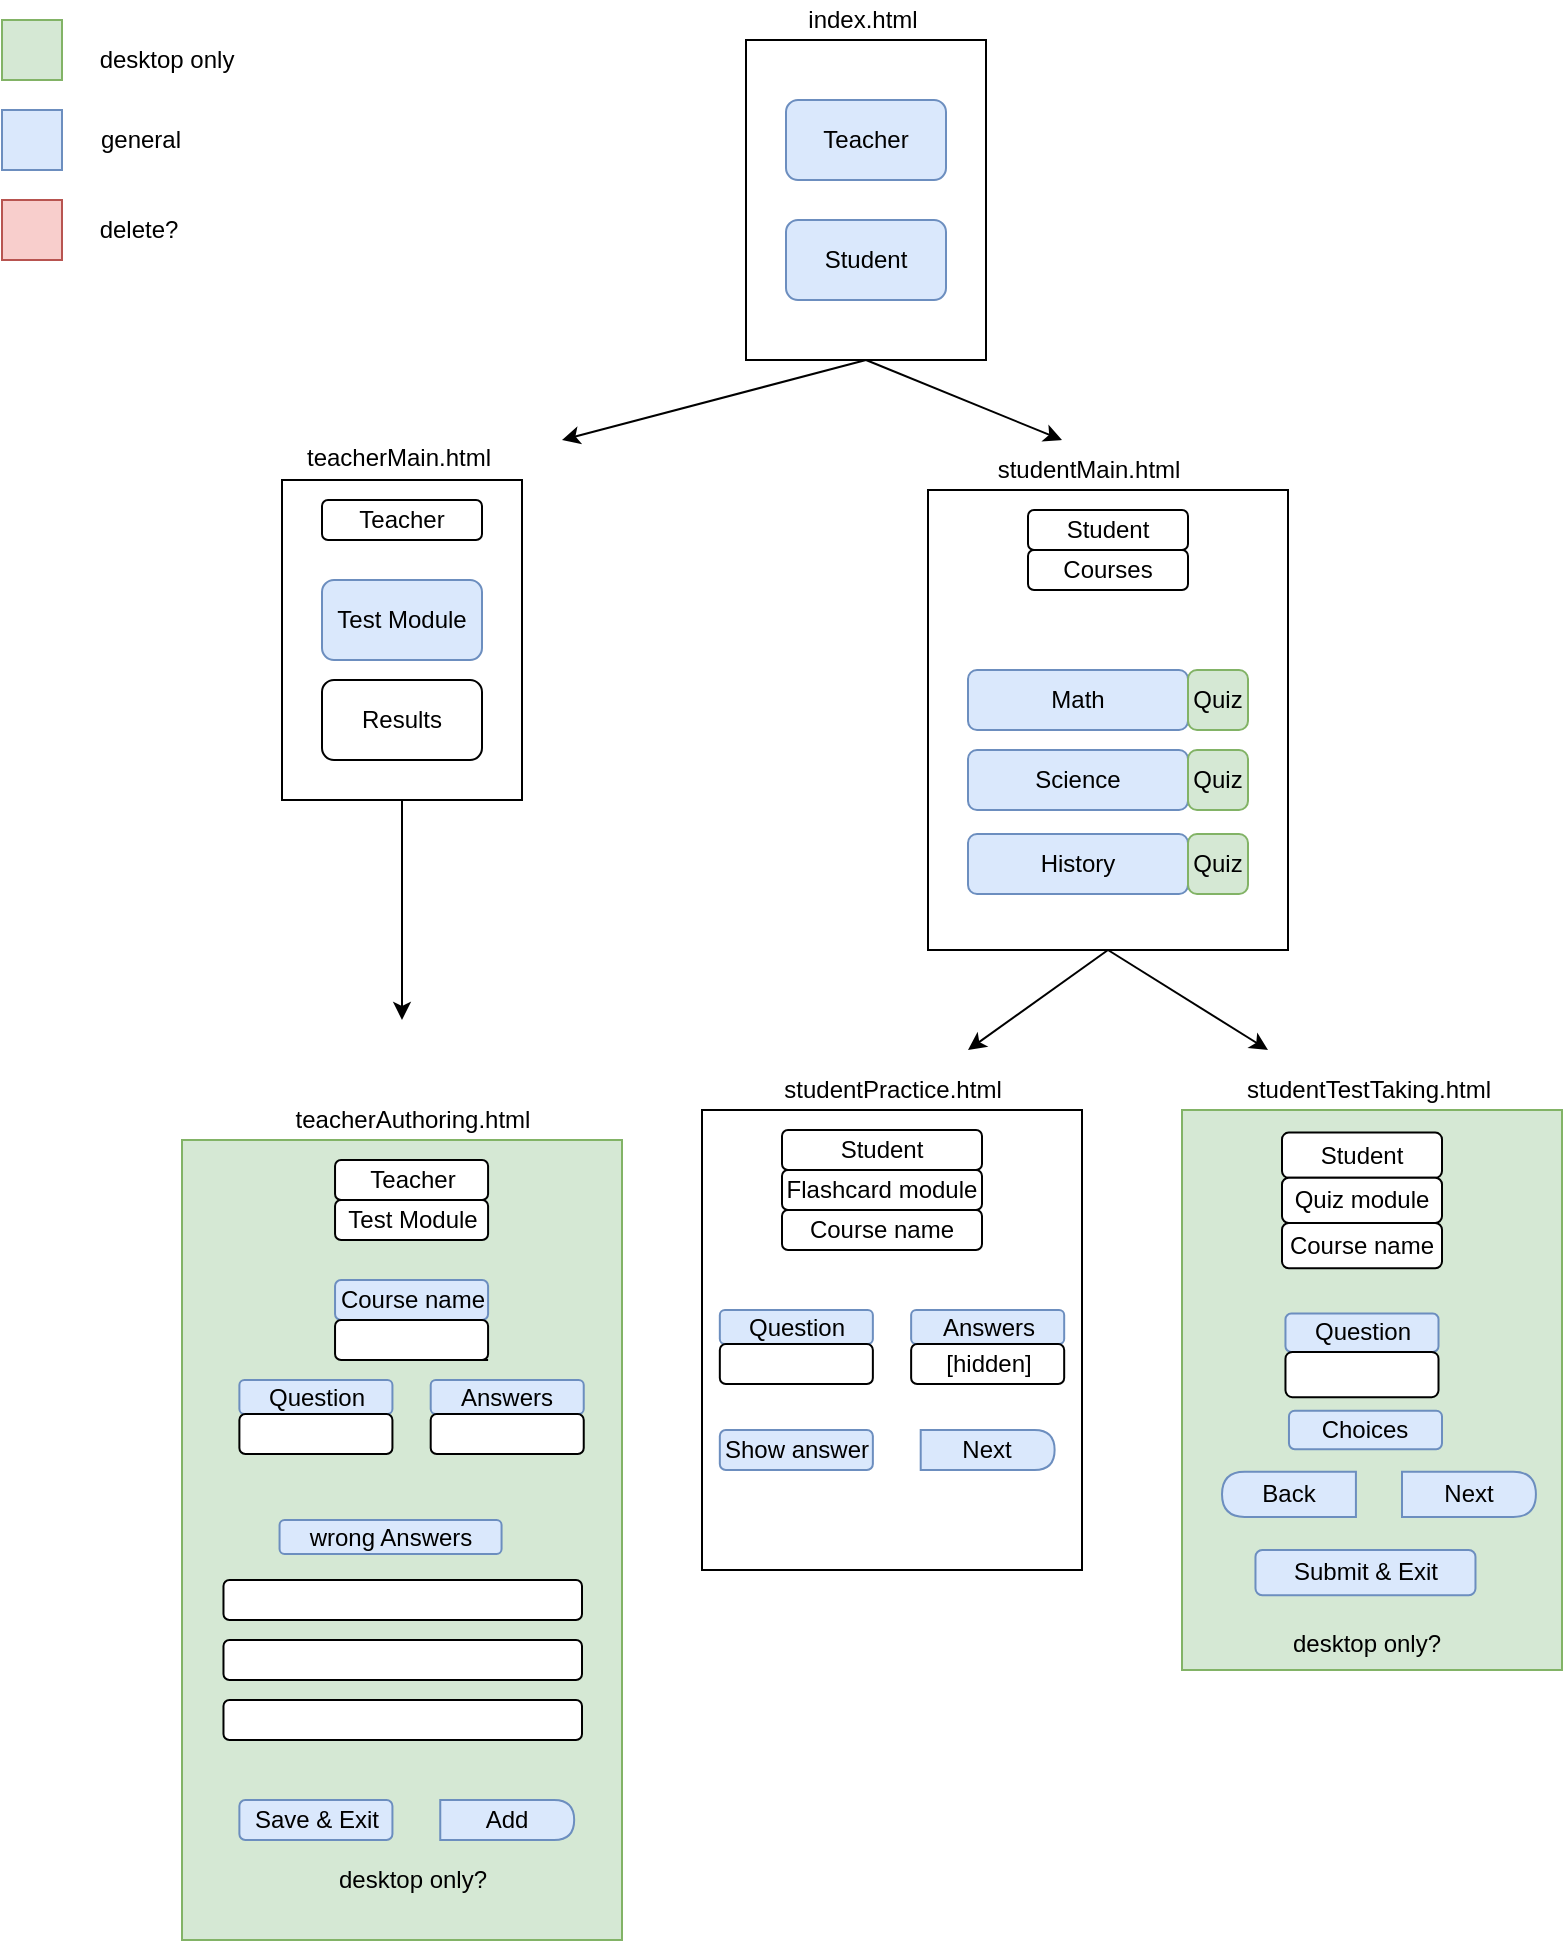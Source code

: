 <mxfile version="14.4.3" type="github" pages="6">
  <diagram id="9fD9goAlEW5F1DG-xID0" name="index">
    <mxGraphModel dx="878" dy="620" grid="1" gridSize="10" guides="1" tooltips="1" connect="1" arrows="1" fold="1" page="1" pageScale="1" pageWidth="850" pageHeight="1100" math="0" shadow="0">
      <root>
        <mxCell id="0" />
        <mxCell id="1" parent="0" />
        <mxCell id="6zLcicrYt3kFBsztM3Yq-1" value="" style="rounded=0;whiteSpace=wrap;html=1;" parent="1" vertex="1">
          <mxGeometry x="402" y="40" width="120" height="160" as="geometry" />
        </mxCell>
        <mxCell id="6zLcicrYt3kFBsztM3Yq-2" value="" style="endArrow=classic;html=1;exitX=0.5;exitY=1;exitDx=0;exitDy=0;" parent="1" source="6zLcicrYt3kFBsztM3Yq-1" edge="1">
          <mxGeometry width="50" height="50" relative="1" as="geometry">
            <mxPoint x="317" y="310" as="sourcePoint" />
            <mxPoint x="560" y="240" as="targetPoint" />
          </mxGeometry>
        </mxCell>
        <mxCell id="6zLcicrYt3kFBsztM3Yq-3" value="" style="endArrow=classic;html=1;exitX=0.5;exitY=1;exitDx=0;exitDy=0;" parent="1" source="6zLcicrYt3kFBsztM3Yq-1" edge="1">
          <mxGeometry width="50" height="50" relative="1" as="geometry">
            <mxPoint x="407" y="160" as="sourcePoint" />
            <mxPoint x="310" y="240" as="targetPoint" />
          </mxGeometry>
        </mxCell>
        <mxCell id="6zLcicrYt3kFBsztM3Yq-4" value="Teacher" style="rounded=1;whiteSpace=wrap;html=1;fillColor=#dae8fc;strokeColor=#6c8ebf;" parent="1" vertex="1">
          <mxGeometry x="422" y="70" width="80" height="40" as="geometry" />
        </mxCell>
        <mxCell id="6zLcicrYt3kFBsztM3Yq-5" value="Student" style="rounded=1;whiteSpace=wrap;html=1;fillColor=#dae8fc;strokeColor=#6c8ebf;" parent="1" vertex="1">
          <mxGeometry x="422" y="130" width="80" height="40" as="geometry" />
        </mxCell>
        <mxCell id="6zLcicrYt3kFBsztM3Yq-6" value="" style="endArrow=classic;html=1;exitX=0.5;exitY=1;exitDx=0;exitDy=0;" parent="1" source="6zLcicrYt3kFBsztM3Yq-76" edge="1">
          <mxGeometry width="50" height="50" relative="1" as="geometry">
            <mxPoint x="260" y="465" as="sourcePoint" />
            <mxPoint x="230" y="530" as="targetPoint" />
          </mxGeometry>
        </mxCell>
        <mxCell id="6zLcicrYt3kFBsztM3Yq-38" value="" style="rounded=0;whiteSpace=wrap;html=1;" parent="1" vertex="1">
          <mxGeometry x="493" y="265" width="180" height="230" as="geometry" />
        </mxCell>
        <mxCell id="6zLcicrYt3kFBsztM3Yq-39" value="Math" style="rounded=1;whiteSpace=wrap;html=1;fillColor=#dae8fc;strokeColor=#6c8ebf;" parent="1" vertex="1">
          <mxGeometry x="513" y="355" width="110" height="30" as="geometry" />
        </mxCell>
        <mxCell id="6zLcicrYt3kFBsztM3Yq-40" value="Science" style="rounded=1;whiteSpace=wrap;html=1;fillColor=#dae8fc;strokeColor=#6c8ebf;" parent="1" vertex="1">
          <mxGeometry x="513" y="395" width="110" height="30" as="geometry" />
        </mxCell>
        <mxCell id="6zLcicrYt3kFBsztM3Yq-41" value="History" style="rounded=1;whiteSpace=wrap;html=1;fillColor=#dae8fc;strokeColor=#6c8ebf;" parent="1" vertex="1">
          <mxGeometry x="513" y="437" width="110" height="30" as="geometry" />
        </mxCell>
        <mxCell id="6zLcicrYt3kFBsztM3Yq-42" value="Student" style="rounded=1;whiteSpace=wrap;html=1;" parent="1" vertex="1">
          <mxGeometry x="543" y="275" width="80" height="20" as="geometry" />
        </mxCell>
        <mxCell id="6zLcicrYt3kFBsztM3Yq-43" value="Courses" style="rounded=1;whiteSpace=wrap;html=1;" parent="1" vertex="1">
          <mxGeometry x="543" y="295" width="80" height="20" as="geometry" />
        </mxCell>
        <mxCell id="6zLcicrYt3kFBsztM3Yq-45" value="Quiz" style="rounded=1;whiteSpace=wrap;html=1;fillColor=#d5e8d4;strokeColor=#82b366;" parent="1" vertex="1">
          <mxGeometry x="623" y="355" width="30" height="30" as="geometry" />
        </mxCell>
        <mxCell id="6zLcicrYt3kFBsztM3Yq-47" value="Quiz" style="rounded=1;whiteSpace=wrap;html=1;fillColor=#d5e8d4;strokeColor=#82b366;" parent="1" vertex="1">
          <mxGeometry x="623" y="395" width="30" height="30" as="geometry" />
        </mxCell>
        <mxCell id="6zLcicrYt3kFBsztM3Yq-49" value="Quiz" style="rounded=1;whiteSpace=wrap;html=1;fillColor=#d5e8d4;strokeColor=#82b366;" parent="1" vertex="1">
          <mxGeometry x="623" y="437" width="30" height="30" as="geometry" />
        </mxCell>
        <mxCell id="6zLcicrYt3kFBsztM3Yq-50" value="" style="group" parent="1" vertex="1" connectable="0">
          <mxGeometry x="380" y="575" width="190" height="230" as="geometry" />
        </mxCell>
        <mxCell id="6zLcicrYt3kFBsztM3Yq-51" value="" style="rounded=0;whiteSpace=wrap;html=1;" parent="6zLcicrYt3kFBsztM3Yq-50" vertex="1">
          <mxGeometry width="190" height="230" as="geometry" />
        </mxCell>
        <mxCell id="6zLcicrYt3kFBsztM3Yq-52" value="Student" style="rounded=1;whiteSpace=wrap;html=1;" parent="6zLcicrYt3kFBsztM3Yq-50" vertex="1">
          <mxGeometry x="40" y="10" width="100" height="20" as="geometry" />
        </mxCell>
        <mxCell id="6zLcicrYt3kFBsztM3Yq-53" value="Flashcard module" style="rounded=1;whiteSpace=wrap;html=1;" parent="6zLcicrYt3kFBsztM3Yq-50" vertex="1">
          <mxGeometry x="40" y="30" width="100" height="20" as="geometry" />
        </mxCell>
        <mxCell id="6zLcicrYt3kFBsztM3Yq-54" value="Question" style="rounded=1;whiteSpace=wrap;html=1;fillColor=#dae8fc;strokeColor=#6c8ebf;" parent="6zLcicrYt3kFBsztM3Yq-50" vertex="1">
          <mxGeometry x="8.916" y="100" width="76.522" height="17" as="geometry" />
        </mxCell>
        <mxCell id="6zLcicrYt3kFBsztM3Yq-55" value="" style="rounded=1;whiteSpace=wrap;html=1;" parent="6zLcicrYt3kFBsztM3Yq-50" vertex="1">
          <mxGeometry x="8.916" y="117" width="76.522" height="20" as="geometry" />
        </mxCell>
        <mxCell id="6zLcicrYt3kFBsztM3Yq-56" value="Answers" style="rounded=1;whiteSpace=wrap;html=1;fillColor=#dae8fc;strokeColor=#6c8ebf;" parent="6zLcicrYt3kFBsztM3Yq-50" vertex="1">
          <mxGeometry x="104.568" y="100" width="76.522" height="17" as="geometry" />
        </mxCell>
        <mxCell id="6zLcicrYt3kFBsztM3Yq-57" value="[hidden]" style="rounded=1;whiteSpace=wrap;html=1;" parent="6zLcicrYt3kFBsztM3Yq-50" vertex="1">
          <mxGeometry x="104.568" y="117" width="76.522" height="20" as="geometry" />
        </mxCell>
        <mxCell id="6zLcicrYt3kFBsztM3Yq-58" value="Next" style="shape=delay;whiteSpace=wrap;html=1;fontSize=12;fillColor=#dae8fc;strokeColor=#6c8ebf;" parent="6zLcicrYt3kFBsztM3Yq-50" vertex="1">
          <mxGeometry x="109.35" y="160" width="66.957" height="20" as="geometry" />
        </mxCell>
        <mxCell id="6zLcicrYt3kFBsztM3Yq-59" value="Show answer" style="rounded=1;whiteSpace=wrap;html=1;fillColor=#dae8fc;strokeColor=#6c8ebf;" parent="6zLcicrYt3kFBsztM3Yq-50" vertex="1">
          <mxGeometry x="8.916" y="160" width="76.522" height="20" as="geometry" />
        </mxCell>
        <mxCell id="6zLcicrYt3kFBsztM3Yq-60" value="Course name" style="rounded=1;whiteSpace=wrap;html=1;" parent="6zLcicrYt3kFBsztM3Yq-50" vertex="1">
          <mxGeometry x="40" y="50" width="100" height="20" as="geometry" />
        </mxCell>
        <mxCell id="6zLcicrYt3kFBsztM3Yq-61" value="" style="group;fillColor=#d5e8d4;strokeColor=#82b366;" parent="1" vertex="1" connectable="0">
          <mxGeometry x="620" y="575" width="190" height="280" as="geometry" />
        </mxCell>
        <mxCell id="6zLcicrYt3kFBsztM3Yq-62" value="" style="rounded=0;whiteSpace=wrap;html=1;fillColor=#d5e8d4;strokeColor=#82b366;" parent="6zLcicrYt3kFBsztM3Yq-61" vertex="1">
          <mxGeometry width="190" height="280" as="geometry" />
        </mxCell>
        <mxCell id="6zLcicrYt3kFBsztM3Yq-63" value="Student" style="rounded=1;whiteSpace=wrap;html=1;" parent="6zLcicrYt3kFBsztM3Yq-61" vertex="1">
          <mxGeometry x="50" y="11.304" width="80" height="22.609" as="geometry" />
        </mxCell>
        <mxCell id="6zLcicrYt3kFBsztM3Yq-64" value="Quiz module" style="rounded=1;whiteSpace=wrap;html=1;" parent="6zLcicrYt3kFBsztM3Yq-61" vertex="1">
          <mxGeometry x="50" y="33.913" width="80" height="22.609" as="geometry" />
        </mxCell>
        <mxCell id="6zLcicrYt3kFBsztM3Yq-65" value="Question" style="rounded=1;whiteSpace=wrap;html=1;fillColor=#dae8fc;strokeColor=#6c8ebf;" parent="6zLcicrYt3kFBsztM3Yq-61" vertex="1">
          <mxGeometry x="51.736" y="101.739" width="76.522" height="19.217" as="geometry" />
        </mxCell>
        <mxCell id="6zLcicrYt3kFBsztM3Yq-66" value="" style="rounded=1;whiteSpace=wrap;html=1;" parent="6zLcicrYt3kFBsztM3Yq-61" vertex="1">
          <mxGeometry x="51.736" y="120.957" width="76.522" height="22.609" as="geometry" />
        </mxCell>
        <mxCell id="6zLcicrYt3kFBsztM3Yq-67" value="Next" style="shape=delay;whiteSpace=wrap;html=1;fontSize=12;fillColor=#dae8fc;strokeColor=#6c8ebf;" parent="6zLcicrYt3kFBsztM3Yq-61" vertex="1">
          <mxGeometry x="110.0" y="180.87" width="66.957" height="22.609" as="geometry" />
        </mxCell>
        <mxCell id="6zLcicrYt3kFBsztM3Yq-68" value="Submit &amp;amp; Exit" style="rounded=1;whiteSpace=wrap;html=1;fillColor=#dae8fc;strokeColor=#6c8ebf;" parent="6zLcicrYt3kFBsztM3Yq-61" vertex="1">
          <mxGeometry x="36.74" y="219.997" width="110" height="22.609" as="geometry" />
        </mxCell>
        <mxCell id="6zLcicrYt3kFBsztM3Yq-69" value="Course name" style="rounded=1;whiteSpace=wrap;html=1;" parent="6zLcicrYt3kFBsztM3Yq-61" vertex="1">
          <mxGeometry x="50" y="56.522" width="80" height="22.609" as="geometry" />
        </mxCell>
        <mxCell id="6zLcicrYt3kFBsztM3Yq-70" value="Choices" style="rounded=1;whiteSpace=wrap;html=1;fillColor=#dae8fc;strokeColor=#6c8ebf;" parent="6zLcicrYt3kFBsztM3Yq-61" vertex="1">
          <mxGeometry x="53.478" y="150.348" width="76.522" height="19.217" as="geometry" />
        </mxCell>
        <mxCell id="6zLcicrYt3kFBsztM3Yq-71" value="Back" style="shape=delay;whiteSpace=wrap;html=1;fontSize=12;fillColor=#dae8fc;strokeColor=#6c8ebf;flipH=1;" parent="6zLcicrYt3kFBsztM3Yq-61" vertex="1">
          <mxGeometry x="20.0" y="180.87" width="66.957" height="22.609" as="geometry" />
        </mxCell>
        <mxCell id="6zLcicrYt3kFBsztM3Yq-80" value="desktop only?" style="text;html=1;align=center;verticalAlign=middle;resizable=0;points=[];autosize=1;" parent="6zLcicrYt3kFBsztM3Yq-61" vertex="1">
          <mxGeometry x="46.74" y="256.61" width="90" height="20" as="geometry" />
        </mxCell>
        <mxCell id="6zLcicrYt3kFBsztM3Yq-72" value="" style="endArrow=classic;html=1;exitX=0.5;exitY=1;exitDx=0;exitDy=0;" parent="1" source="6zLcicrYt3kFBsztM3Yq-38" edge="1">
          <mxGeometry width="50" height="50" relative="1" as="geometry">
            <mxPoint x="760" y="555" as="sourcePoint" />
            <mxPoint x="663" y="545" as="targetPoint" />
          </mxGeometry>
        </mxCell>
        <mxCell id="6zLcicrYt3kFBsztM3Yq-73" value="" style="endArrow=classic;html=1;exitX=0.5;exitY=1;exitDx=0;exitDy=0;" parent="1" source="6zLcicrYt3kFBsztM3Yq-38" edge="1">
          <mxGeometry width="50" height="50" relative="1" as="geometry">
            <mxPoint x="590" y="555" as="sourcePoint" />
            <mxPoint x="513" y="545" as="targetPoint" />
          </mxGeometry>
        </mxCell>
        <mxCell id="6zLcicrYt3kFBsztM3Yq-75" value="" style="group" parent="1" connectable="0" vertex="1">
          <mxGeometry x="170" y="260" width="120" height="160" as="geometry" />
        </mxCell>
        <mxCell id="6zLcicrYt3kFBsztM3Yq-76" value="" style="rounded=0;whiteSpace=wrap;html=1;" parent="6zLcicrYt3kFBsztM3Yq-75" vertex="1">
          <mxGeometry width="120" height="160" as="geometry" />
        </mxCell>
        <mxCell id="6zLcicrYt3kFBsztM3Yq-77" value="Teacher" style="rounded=1;whiteSpace=wrap;html=1;" parent="6zLcicrYt3kFBsztM3Yq-75" vertex="1">
          <mxGeometry x="20" y="10" width="80" height="20" as="geometry" />
        </mxCell>
        <mxCell id="6zLcicrYt3kFBsztM3Yq-78" value="Test Module" style="rounded=1;whiteSpace=wrap;html=1;fillColor=#dae8fc;strokeColor=#6c8ebf;" parent="6zLcicrYt3kFBsztM3Yq-75" vertex="1">
          <mxGeometry x="20" y="50" width="80" height="40" as="geometry" />
        </mxCell>
        <mxCell id="6zLcicrYt3kFBsztM3Yq-79" value="Results" style="rounded=1;whiteSpace=wrap;html=1;" parent="6zLcicrYt3kFBsztM3Yq-75" vertex="1">
          <mxGeometry x="20" y="100" width="80" height="40" as="geometry" />
        </mxCell>
        <mxCell id="GenMaW30tC9q8amXC3VV-3" value="studentMain.html" style="text;html=1;resizable=0;autosize=1;align=center;verticalAlign=middle;points=[];fillColor=none;strokeColor=none;rounded=0;" parent="1" vertex="1">
          <mxGeometry x="518" y="245" width="110" height="20" as="geometry" />
        </mxCell>
        <mxCell id="GenMaW30tC9q8amXC3VV-5" value="" style="rounded=0;whiteSpace=wrap;html=1;fillColor=#d5e8d4;strokeColor=#82b366;" parent="1" vertex="1">
          <mxGeometry x="30" y="30" width="30" height="30" as="geometry" />
        </mxCell>
        <mxCell id="cYy0Dv5qFqre1TIyRevT-1" value="" style="rounded=0;whiteSpace=wrap;html=1;fillColor=#dae8fc;strokeColor=#6c8ebf;" parent="1" vertex="1">
          <mxGeometry x="30" y="75" width="30" height="30" as="geometry" />
        </mxCell>
        <mxCell id="cYy0Dv5qFqre1TIyRevT-2" value="" style="rounded=0;whiteSpace=wrap;html=1;fillColor=#f8cecc;strokeColor=#b85450;" parent="1" vertex="1">
          <mxGeometry x="30" y="120" width="30" height="30" as="geometry" />
        </mxCell>
        <mxCell id="cYy0Dv5qFqre1TIyRevT-3" value="desktop only" style="text;html=1;align=center;verticalAlign=middle;resizable=0;points=[];autosize=1;" parent="1" vertex="1">
          <mxGeometry x="72" y="40" width="80" height="20" as="geometry" />
        </mxCell>
        <mxCell id="cYy0Dv5qFqre1TIyRevT-4" value="delete?" style="text;html=1;align=center;verticalAlign=middle;resizable=0;points=[];autosize=1;" parent="1" vertex="1">
          <mxGeometry x="73" y="125" width="50" height="20" as="geometry" />
        </mxCell>
        <mxCell id="cYy0Dv5qFqre1TIyRevT-5" value="general" style="text;html=1;align=center;verticalAlign=middle;resizable=0;points=[];autosize=1;" parent="1" vertex="1">
          <mxGeometry x="69" y="80" width="60" height="20" as="geometry" />
        </mxCell>
        <mxCell id="cYy0Dv5qFqre1TIyRevT-7" value="teacherMain.html" style="text;html=1;align=center;verticalAlign=middle;resizable=0;points=[];autosize=1;" parent="1" vertex="1">
          <mxGeometry x="173" y="239" width="110" height="20" as="geometry" />
        </mxCell>
        <mxCell id="cYy0Dv5qFqre1TIyRevT-8" value="index.html" style="text;html=1;align=center;verticalAlign=middle;resizable=0;points=[];autosize=1;" parent="1" vertex="1">
          <mxGeometry x="425" y="20" width="70" height="20" as="geometry" />
        </mxCell>
        <mxCell id="cYy0Dv5qFqre1TIyRevT-9" value="studentTestTaking.html" style="text;html=1;align=center;verticalAlign=middle;resizable=0;points=[];autosize=1;" parent="1" vertex="1">
          <mxGeometry x="643" y="555" width="140" height="20" as="geometry" />
        </mxCell>
        <mxCell id="cYy0Dv5qFqre1TIyRevT-10" value="studentPractice.html" style="text;html=1;align=center;verticalAlign=middle;resizable=0;points=[];autosize=1;" parent="1" vertex="1">
          <mxGeometry x="415" y="555" width="120" height="20" as="geometry" />
        </mxCell>
        <mxCell id="yr4iIy8ZTCiTsGYseKzF-1" value="" style="group" vertex="1" connectable="0" parent="1">
          <mxGeometry x="120" y="570" width="220" height="420" as="geometry" />
        </mxCell>
        <mxCell id="GenMaW30tC9q8amXC3VV-1" value="teacherAuthoring.html" style="text;html=1;resizable=0;autosize=1;align=center;verticalAlign=middle;points=[];fillColor=none;strokeColor=none;rounded=0;" parent="yr4iIy8ZTCiTsGYseKzF-1" vertex="1">
          <mxGeometry x="50" width="130" height="20" as="geometry" />
        </mxCell>
        <mxCell id="6zLcicrYt3kFBsztM3Yq-9" value="" style="rounded=0;whiteSpace=wrap;html=1;fillColor=#d5e8d4;strokeColor=#82b366;" parent="yr4iIy8ZTCiTsGYseKzF-1" vertex="1">
          <mxGeometry y="20" width="220" height="400" as="geometry" />
        </mxCell>
        <mxCell id="6zLcicrYt3kFBsztM3Yq-10" value="Teacher" style="rounded=1;whiteSpace=wrap;html=1;" parent="yr4iIy8ZTCiTsGYseKzF-1" vertex="1">
          <mxGeometry x="76.522" y="30" width="76.522" height="20" as="geometry" />
        </mxCell>
        <mxCell id="6zLcicrYt3kFBsztM3Yq-11" style="edgeStyle=orthogonalEdgeStyle;rounded=0;orthogonalLoop=1;jettySize=auto;html=1;exitX=1;exitY=0;exitDx=0;exitDy=0;fontSize=8;" parent="yr4iIy8ZTCiTsGYseKzF-1" edge="1">
          <mxGeometry y="20" as="geometry">
            <mxPoint x="153.043" y="130" as="sourcePoint" />
            <mxPoint x="148.261" y="110" as="targetPoint" />
          </mxGeometry>
        </mxCell>
        <mxCell id="6zLcicrYt3kFBsztM3Yq-12" value="Question" style="rounded=1;whiteSpace=wrap;html=1;fillColor=#dae8fc;strokeColor=#6c8ebf;" parent="yr4iIy8ZTCiTsGYseKzF-1" vertex="1">
          <mxGeometry x="28.696" y="140" width="76.522" height="17" as="geometry" />
        </mxCell>
        <mxCell id="6zLcicrYt3kFBsztM3Yq-13" value="Test Module" style="rounded=1;whiteSpace=wrap;html=1;" parent="yr4iIy8ZTCiTsGYseKzF-1" vertex="1">
          <mxGeometry x="76.522" y="50" width="76.522" height="20" as="geometry" />
        </mxCell>
        <mxCell id="6zLcicrYt3kFBsztM3Yq-14" value="Course name" style="rounded=1;whiteSpace=wrap;html=1;fillColor=#dae8fc;strokeColor=#6c8ebf;" parent="yr4iIy8ZTCiTsGYseKzF-1" vertex="1">
          <mxGeometry x="76.522" y="90" width="76.522" height="20" as="geometry" />
        </mxCell>
        <mxCell id="6zLcicrYt3kFBsztM3Yq-15" value="" style="rounded=1;whiteSpace=wrap;html=1;" parent="yr4iIy8ZTCiTsGYseKzF-1" vertex="1">
          <mxGeometry x="76.522" y="110" width="76.522" height="20" as="geometry" />
        </mxCell>
        <mxCell id="6zLcicrYt3kFBsztM3Yq-16" value="" style="rounded=1;whiteSpace=wrap;html=1;" parent="yr4iIy8ZTCiTsGYseKzF-1" vertex="1">
          <mxGeometry x="28.696" y="157" width="76.522" height="20" as="geometry" />
        </mxCell>
        <mxCell id="6zLcicrYt3kFBsztM3Yq-17" value="Answers" style="rounded=1;whiteSpace=wrap;html=1;fillColor=#dae8fc;strokeColor=#6c8ebf;" parent="yr4iIy8ZTCiTsGYseKzF-1" vertex="1">
          <mxGeometry x="124.348" y="140" width="76.522" height="17" as="geometry" />
        </mxCell>
        <mxCell id="6zLcicrYt3kFBsztM3Yq-18" value="" style="rounded=1;whiteSpace=wrap;html=1;" parent="yr4iIy8ZTCiTsGYseKzF-1" vertex="1">
          <mxGeometry x="124.348" y="157" width="76.522" height="20" as="geometry" />
        </mxCell>
        <mxCell id="6zLcicrYt3kFBsztM3Yq-19" value="Add" style="shape=delay;whiteSpace=wrap;html=1;fontSize=12;fillColor=#dae8fc;strokeColor=#6c8ebf;" parent="yr4iIy8ZTCiTsGYseKzF-1" vertex="1">
          <mxGeometry x="129.13" y="350" width="66.957" height="20" as="geometry" />
        </mxCell>
        <mxCell id="6zLcicrYt3kFBsztM3Yq-20" value="Save &amp;amp; Exit" style="rounded=1;whiteSpace=wrap;html=1;fillColor=#dae8fc;strokeColor=#6c8ebf;" parent="yr4iIy8ZTCiTsGYseKzF-1" vertex="1">
          <mxGeometry x="28.696" y="350" width="76.522" height="20" as="geometry" />
        </mxCell>
        <mxCell id="6zLcicrYt3kFBsztM3Yq-74" value="desktop only?" style="text;html=1;align=center;verticalAlign=middle;resizable=0;points=[];autosize=1;" parent="yr4iIy8ZTCiTsGYseKzF-1" vertex="1">
          <mxGeometry x="70" y="380" width="90" height="20" as="geometry" />
        </mxCell>
        <mxCell id="1pgZA6BiGX_e1k4vTzeB-1" value="wrong Answers" style="rounded=1;whiteSpace=wrap;html=1;fillColor=#dae8fc;strokeColor=#6c8ebf;" parent="yr4iIy8ZTCiTsGYseKzF-1" vertex="1">
          <mxGeometry x="48.78" y="210" width="111" height="17" as="geometry" />
        </mxCell>
        <mxCell id="1pgZA6BiGX_e1k4vTzeB-2" value="" style="rounded=1;whiteSpace=wrap;html=1;" parent="yr4iIy8ZTCiTsGYseKzF-1" vertex="1">
          <mxGeometry x="20.74" y="240" width="179.26" height="20" as="geometry" />
        </mxCell>
        <mxCell id="1pgZA6BiGX_e1k4vTzeB-3" value="" style="rounded=1;whiteSpace=wrap;html=1;" parent="yr4iIy8ZTCiTsGYseKzF-1" vertex="1">
          <mxGeometry x="20.74" y="270" width="179.26" height="20" as="geometry" />
        </mxCell>
        <mxCell id="1pgZA6BiGX_e1k4vTzeB-4" value="" style="rounded=1;whiteSpace=wrap;html=1;" parent="yr4iIy8ZTCiTsGYseKzF-1" vertex="1">
          <mxGeometry x="20.74" y="300" width="179.26" height="20" as="geometry" />
        </mxCell>
      </root>
    </mxGraphModel>
  </diagram>
  <diagram id="OkEaf5D_sD80ussIgZpL" name="teacherMain">
    <mxGraphModel dx="878" dy="620" grid="1" gridSize="10" guides="1" tooltips="1" connect="1" arrows="1" fold="1" page="1" pageScale="1" pageWidth="850" pageHeight="1100" math="0" shadow="0">
      <root>
        <mxCell id="TJXw27Kw0u7hMG-P8DUF-0" />
        <mxCell id="TJXw27Kw0u7hMG-P8DUF-1" parent="TJXw27Kw0u7hMG-P8DUF-0" />
        <mxCell id="TJXw27Kw0u7hMG-P8DUF-12" value="" style="rounded=0;whiteSpace=wrap;html=1;rotation=0;" parent="TJXw27Kw0u7hMG-P8DUF-1" vertex="1">
          <mxGeometry x="80" y="110" width="120" height="100" as="geometry" />
        </mxCell>
        <mxCell id="i5ZDK87CVwlOPEZfsET9-17" value="" style="rounded=0;whiteSpace=wrap;html=1;rotation=0;" parent="TJXw27Kw0u7hMG-P8DUF-1" vertex="1">
          <mxGeometry x="200" y="110" width="120" height="100" as="geometry" />
        </mxCell>
        <mxCell id="i5ZDK87CVwlOPEZfsET9-18" value="" style="rounded=0;whiteSpace=wrap;html=1;rotation=0;" parent="TJXw27Kw0u7hMG-P8DUF-1" vertex="1">
          <mxGeometry x="320" y="110" width="120" height="100" as="geometry" />
        </mxCell>
        <mxCell id="i5ZDK87CVwlOPEZfsET9-23" value="" style="rounded=0;whiteSpace=wrap;html=1;rotation=0;" parent="TJXw27Kw0u7hMG-P8DUF-1" vertex="1">
          <mxGeometry x="80" y="210" width="120" height="100" as="geometry" />
        </mxCell>
        <mxCell id="i5ZDK87CVwlOPEZfsET9-25" value="" style="rounded=0;whiteSpace=wrap;html=1;rotation=0;" parent="TJXw27Kw0u7hMG-P8DUF-1" vertex="1">
          <mxGeometry x="200" y="210" width="120" height="100" as="geometry" />
        </mxCell>
        <mxCell id="i5ZDK87CVwlOPEZfsET9-26" value="" style="rounded=0;whiteSpace=wrap;html=1;rotation=0;" parent="TJXw27Kw0u7hMG-P8DUF-1" vertex="1">
          <mxGeometry x="320" y="210" width="120" height="100" as="geometry" />
        </mxCell>
        <mxCell id="i5ZDK87CVwlOPEZfsET9-29" value="" style="rounded=0;whiteSpace=wrap;html=1;rotation=0;" parent="TJXw27Kw0u7hMG-P8DUF-1" vertex="1">
          <mxGeometry x="80" y="310" width="120" height="100" as="geometry" />
        </mxCell>
        <mxCell id="i5ZDK87CVwlOPEZfsET9-30" value="" style="rounded=0;whiteSpace=wrap;html=1;rotation=0;" parent="TJXw27Kw0u7hMG-P8DUF-1" vertex="1">
          <mxGeometry x="200" y="310" width="120" height="100" as="geometry" />
        </mxCell>
        <mxCell id="i5ZDK87CVwlOPEZfsET9-31" value="" style="rounded=0;whiteSpace=wrap;html=1;rotation=0;" parent="TJXw27Kw0u7hMG-P8DUF-1" vertex="1">
          <mxGeometry x="320" y="310" width="120" height="100" as="geometry" />
        </mxCell>
        <mxCell id="i5ZDK87CVwlOPEZfsET9-32" value="" style="rounded=0;whiteSpace=wrap;html=1;rotation=0;" parent="TJXw27Kw0u7hMG-P8DUF-1" vertex="1">
          <mxGeometry x="80" y="410" width="120" height="100" as="geometry" />
        </mxCell>
        <mxCell id="i5ZDK87CVwlOPEZfsET9-33" value="" style="rounded=0;whiteSpace=wrap;html=1;rotation=0;" parent="TJXw27Kw0u7hMG-P8DUF-1" vertex="1">
          <mxGeometry x="200" y="410" width="120" height="100" as="geometry" />
        </mxCell>
        <mxCell id="i5ZDK87CVwlOPEZfsET9-34" value="" style="rounded=0;whiteSpace=wrap;html=1;rotation=0;" parent="TJXw27Kw0u7hMG-P8DUF-1" vertex="1">
          <mxGeometry x="320" y="410" width="120" height="100" as="geometry" />
        </mxCell>
        <mxCell id="i5ZDK87CVwlOPEZfsET9-35" value="" style="rounded=0;whiteSpace=wrap;html=1;rotation=0;" parent="TJXw27Kw0u7hMG-P8DUF-1" vertex="1">
          <mxGeometry x="80" y="510" width="120" height="100" as="geometry" />
        </mxCell>
        <mxCell id="i5ZDK87CVwlOPEZfsET9-36" value="" style="rounded=0;whiteSpace=wrap;html=1;rotation=0;" parent="TJXw27Kw0u7hMG-P8DUF-1" vertex="1">
          <mxGeometry x="200" y="510" width="120" height="100" as="geometry" />
        </mxCell>
        <mxCell id="i5ZDK87CVwlOPEZfsET9-37" value="" style="rounded=0;whiteSpace=wrap;html=1;rotation=0;" parent="TJXw27Kw0u7hMG-P8DUF-1" vertex="1">
          <mxGeometry x="320" y="510" width="120" height="100" as="geometry" />
        </mxCell>
        <mxCell id="TJXw27Kw0u7hMG-P8DUF-3" value="" style="rounded=0;whiteSpace=wrap;html=1;fillColor=#FF9999;" parent="TJXw27Kw0u7hMG-P8DUF-1" vertex="1">
          <mxGeometry x="80" y="80" width="90" height="30" as="geometry" />
        </mxCell>
        <mxCell id="TJXw27Kw0u7hMG-P8DUF-4" value="" style="rounded=0;whiteSpace=wrap;html=1;fillColor=#B3B3B3;" parent="TJXw27Kw0u7hMG-P8DUF-1" vertex="1">
          <mxGeometry x="170" y="80" width="90" height="30" as="geometry" />
        </mxCell>
        <mxCell id="TJXw27Kw0u7hMG-P8DUF-7" value="Math 301" style="text;html=1;align=center;verticalAlign=middle;resizable=0;points=[];autosize=1;" parent="TJXw27Kw0u7hMG-P8DUF-1" vertex="1">
          <mxGeometry x="90" y="84" width="70" height="20" as="geometry" />
        </mxCell>
        <mxCell id="TJXw27Kw0u7hMG-P8DUF-8" value="Math401" style="text;html=1;align=center;verticalAlign=middle;resizable=0;points=[];autosize=1;" parent="TJXw27Kw0u7hMG-P8DUF-1" vertex="1">
          <mxGeometry x="184" y="84" width="60" height="20" as="geometry" />
        </mxCell>
        <mxCell id="TJXw27Kw0u7hMG-P8DUF-18" value="Andrew Cole" style="text;html=1;align=center;verticalAlign=middle;resizable=0;points=[];autosize=1;rotation=0;" parent="TJXw27Kw0u7hMG-P8DUF-1" vertex="1">
          <mxGeometry x="220" y="117" width="80" height="20" as="geometry" />
        </mxCell>
        <mxCell id="i5ZDK87CVwlOPEZfsET9-20" value="" style="rounded=0;whiteSpace=wrap;html=1;fillColor=#B3B3B3;" parent="TJXw27Kw0u7hMG-P8DUF-1" vertex="1">
          <mxGeometry x="260" y="80" width="90" height="30" as="geometry" />
        </mxCell>
        <mxCell id="i5ZDK87CVwlOPEZfsET9-22" value="" style="rounded=0;whiteSpace=wrap;html=1;fillColor=#B3B3B3;" parent="TJXw27Kw0u7hMG-P8DUF-1" vertex="1">
          <mxGeometry x="350" y="80" width="90" height="30" as="geometry" />
        </mxCell>
        <mxCell id="TJXw27Kw0u7hMG-P8DUF-19" value="Rebecca &amp;nbsp;Davidyan" style="text;html=1;align=center;verticalAlign=middle;resizable=0;points=[];autosize=1;" parent="TJXw27Kw0u7hMG-P8DUF-1" vertex="1">
          <mxGeometry x="320" y="117" width="120" height="20" as="geometry" />
        </mxCell>
        <mxCell id="TJXw27Kw0u7hMG-P8DUF-9" value="Math501" style="text;html=1;align=center;verticalAlign=middle;resizable=0;points=[];autosize=1;" parent="TJXw27Kw0u7hMG-P8DUF-1" vertex="1">
          <mxGeometry x="275" y="85" width="60" height="20" as="geometry" />
        </mxCell>
        <mxCell id="TJXw27Kw0u7hMG-P8DUF-10" value="Math511" style="text;html=1;align=center;verticalAlign=middle;resizable=0;points=[];autosize=1;" parent="TJXw27Kw0u7hMG-P8DUF-1" vertex="1">
          <mxGeometry x="365" y="85" width="60" height="20" as="geometry" />
        </mxCell>
        <mxCell id="TJXw27Kw0u7hMG-P8DUF-21" value="Hadid Karim" style="text;html=1;align=center;verticalAlign=middle;resizable=0;points=[];autosize=1;" parent="TJXw27Kw0u7hMG-P8DUF-1" vertex="1">
          <mxGeometry x="100" y="320" width="80" height="20" as="geometry" />
        </mxCell>
        <mxCell id="TJXw27Kw0u7hMG-P8DUF-137" value="John Marlow" style="text;html=1;align=center;verticalAlign=middle;resizable=0;points=[];autosize=1;" parent="TJXw27Kw0u7hMG-P8DUF-1" vertex="1">
          <mxGeometry x="220" y="320" width="80" height="20" as="geometry" />
        </mxCell>
        <mxCell id="TJXw27Kw0u7hMG-P8DUF-138" value="Erin Paquette" style="text;html=1;align=center;verticalAlign=middle;resizable=0;points=[];autosize=1;" parent="TJXw27Kw0u7hMG-P8DUF-1" vertex="1">
          <mxGeometry x="100" y="420" width="90" height="20" as="geometry" />
        </mxCell>
        <mxCell id="TJXw27Kw0u7hMG-P8DUF-20" value="Quirine &amp;nbsp;Haas" style="text;html=1;align=center;verticalAlign=middle;resizable=0;points=[];autosize=1;" parent="TJXw27Kw0u7hMG-P8DUF-1" vertex="1">
          <mxGeometry x="215" y="220" width="90" height="20" as="geometry" />
        </mxCell>
        <mxCell id="i5ZDK87CVwlOPEZfsET9-38" value="Karina Brown" style="text;html=1;align=center;verticalAlign=middle;resizable=0;points=[];autosize=1;rotation=0;" parent="TJXw27Kw0u7hMG-P8DUF-1" vertex="1">
          <mxGeometry x="99" y="117" width="90" height="20" as="geometry" />
        </mxCell>
        <mxCell id="i5ZDK87CVwlOPEZfsET9-39" value="Yousef Emadi" style="text;html=1;align=center;verticalAlign=middle;resizable=0;points=[];autosize=1;" parent="TJXw27Kw0u7hMG-P8DUF-1" vertex="1">
          <mxGeometry x="95" y="220" width="90" height="20" as="geometry" />
        </mxCell>
        <mxCell id="i5ZDK87CVwlOPEZfsET9-40" value="Anthony Zampino" style="text;html=1;align=center;verticalAlign=middle;resizable=0;points=[];autosize=1;" parent="TJXw27Kw0u7hMG-P8DUF-1" vertex="1">
          <mxGeometry x="325" y="520" width="110" height="20" as="geometry" />
        </mxCell>
        <mxCell id="i5ZDK87CVwlOPEZfsET9-41" value="Jerome Olivier" style="text;html=1;align=center;verticalAlign=middle;resizable=0;points=[];autosize=1;" parent="TJXw27Kw0u7hMG-P8DUF-1" vertex="1">
          <mxGeometry x="335" y="320" width="90" height="20" as="geometry" />
        </mxCell>
        <mxCell id="i5ZDK87CVwlOPEZfsET9-42" value="Tanya Wineheart" style="text;html=1;align=center;verticalAlign=middle;resizable=0;points=[];autosize=1;" parent="TJXw27Kw0u7hMG-P8DUF-1" vertex="1">
          <mxGeometry x="205" y="520" width="110" height="20" as="geometry" />
        </mxCell>
        <mxCell id="i5ZDK87CVwlOPEZfsET9-43" value="Ti Vu" style="text;html=1;align=center;verticalAlign=middle;resizable=0;points=[];autosize=1;" parent="TJXw27Kw0u7hMG-P8DUF-1" vertex="1">
          <mxGeometry x="120" y="520" width="40" height="20" as="geometry" />
        </mxCell>
        <mxCell id="i5ZDK87CVwlOPEZfsET9-44" value="Matvei Ivanov" style="text;html=1;align=center;verticalAlign=middle;resizable=0;points=[];autosize=1;" parent="TJXw27Kw0u7hMG-P8DUF-1" vertex="1">
          <mxGeometry x="335" y="220" width="90" height="20" as="geometry" />
        </mxCell>
        <mxCell id="i5ZDK87CVwlOPEZfsET9-45" value="Huda Qadir" style="text;html=1;align=center;verticalAlign=middle;resizable=0;points=[];autosize=1;" parent="TJXw27Kw0u7hMG-P8DUF-1" vertex="1">
          <mxGeometry x="220" y="420" width="80" height="20" as="geometry" />
        </mxCell>
        <mxCell id="i5ZDK87CVwlOPEZfsET9-46" value="Shui Ren" style="text;html=1;align=center;verticalAlign=middle;resizable=0;points=[];autosize=1;" parent="TJXw27Kw0u7hMG-P8DUF-1" vertex="1">
          <mxGeometry x="350" y="420" width="60" height="20" as="geometry" />
        </mxCell>
        <mxCell id="3v5UEuOiij_YpdgyjT8s-0" value="76%" style="text;html=1;align=center;verticalAlign=middle;resizable=0;points=[];autosize=1;fontSize=36;fontColor=#999999;" parent="TJXw27Kw0u7hMG-P8DUF-1" vertex="1">
          <mxGeometry x="95" y="150" width="90" height="50" as="geometry" />
        </mxCell>
        <mxCell id="3v5UEuOiij_YpdgyjT8s-1" value="65%" style="text;html=1;align=center;verticalAlign=middle;resizable=0;points=[];autosize=1;fontSize=36;fontColor=#999999;" parent="TJXw27Kw0u7hMG-P8DUF-1" vertex="1">
          <mxGeometry x="215" y="150" width="90" height="50" as="geometry" />
        </mxCell>
        <mxCell id="3v5UEuOiij_YpdgyjT8s-2" value="90%" style="text;html=1;align=center;verticalAlign=middle;resizable=0;points=[];autosize=1;fontSize=36;fontColor=#999999;" parent="TJXw27Kw0u7hMG-P8DUF-1" vertex="1">
          <mxGeometry x="335" y="150" width="90" height="50" as="geometry" />
        </mxCell>
        <mxCell id="3v5UEuOiij_YpdgyjT8s-3" value="98%" style="text;html=1;align=center;verticalAlign=middle;resizable=0;points=[];autosize=1;fontSize=36;fontColor=#999999;" parent="TJXw27Kw0u7hMG-P8DUF-1" vertex="1">
          <mxGeometry x="95" y="250" width="90" height="50" as="geometry" />
        </mxCell>
        <mxCell id="3v5UEuOiij_YpdgyjT8s-4" value="85%" style="text;html=1;align=center;verticalAlign=middle;resizable=0;points=[];autosize=1;fontSize=36;fontColor=#999999;" parent="TJXw27Kw0u7hMG-P8DUF-1" vertex="1">
          <mxGeometry x="215" y="250" width="90" height="50" as="geometry" />
        </mxCell>
        <mxCell id="3v5UEuOiij_YpdgyjT8s-5" value="91%" style="text;html=1;align=center;verticalAlign=middle;resizable=0;points=[];autosize=1;fontSize=36;fontColor=#999999;" parent="TJXw27Kw0u7hMG-P8DUF-1" vertex="1">
          <mxGeometry x="335" y="250" width="90" height="50" as="geometry" />
        </mxCell>
        <mxCell id="3v5UEuOiij_YpdgyjT8s-6" value="71%" style="text;html=1;align=center;verticalAlign=middle;resizable=0;points=[];autosize=1;fontSize=36;fontColor=#999999;" parent="TJXw27Kw0u7hMG-P8DUF-1" vertex="1">
          <mxGeometry x="95" y="350" width="90" height="50" as="geometry" />
        </mxCell>
        <mxCell id="3v5UEuOiij_YpdgyjT8s-7" value="82%" style="text;html=1;align=center;verticalAlign=middle;resizable=0;points=[];autosize=1;fontSize=36;fontColor=#999999;" parent="TJXw27Kw0u7hMG-P8DUF-1" vertex="1">
          <mxGeometry x="215" y="350" width="90" height="50" as="geometry" />
        </mxCell>
        <mxCell id="3v5UEuOiij_YpdgyjT8s-8" value="42%" style="text;html=1;align=center;verticalAlign=middle;resizable=0;points=[];autosize=1;fontSize=36;fontColor=#999999;" parent="TJXw27Kw0u7hMG-P8DUF-1" vertex="1">
          <mxGeometry x="335" y="350" width="90" height="50" as="geometry" />
        </mxCell>
        <mxCell id="3v5UEuOiij_YpdgyjT8s-9" value="96%" style="text;html=1;align=center;verticalAlign=middle;resizable=0;points=[];autosize=1;fontSize=36;fontColor=#999999;" parent="TJXw27Kw0u7hMG-P8DUF-1" vertex="1">
          <mxGeometry x="95" y="450" width="90" height="50" as="geometry" />
        </mxCell>
        <mxCell id="3v5UEuOiij_YpdgyjT8s-10" value="66%" style="text;html=1;align=center;verticalAlign=middle;resizable=0;points=[];autosize=1;fontSize=36;fontColor=#999999;" parent="TJXw27Kw0u7hMG-P8DUF-1" vertex="1">
          <mxGeometry x="215" y="450" width="90" height="50" as="geometry" />
        </mxCell>
        <mxCell id="3v5UEuOiij_YpdgyjT8s-11" value="78%" style="text;html=1;align=center;verticalAlign=middle;resizable=0;points=[];autosize=1;fontSize=36;fontColor=#999999;" parent="TJXw27Kw0u7hMG-P8DUF-1" vertex="1">
          <mxGeometry x="335" y="450" width="90" height="50" as="geometry" />
        </mxCell>
        <mxCell id="3v5UEuOiij_YpdgyjT8s-12" value="93%" style="text;html=1;align=center;verticalAlign=middle;resizable=0;points=[];autosize=1;fontSize=36;fontColor=#999999;" parent="TJXw27Kw0u7hMG-P8DUF-1" vertex="1">
          <mxGeometry x="95" y="550" width="90" height="50" as="geometry" />
        </mxCell>
        <mxCell id="3v5UEuOiij_YpdgyjT8s-13" value="53%" style="text;html=1;align=center;verticalAlign=middle;resizable=0;points=[];autosize=1;fontSize=36;fontColor=#999999;" parent="TJXw27Kw0u7hMG-P8DUF-1" vertex="1">
          <mxGeometry x="215" y="550" width="90" height="50" as="geometry" />
        </mxCell>
        <mxCell id="3v5UEuOiij_YpdgyjT8s-14" value="97%" style="text;html=1;align=center;verticalAlign=middle;resizable=0;points=[];autosize=1;fontSize=36;fontColor=#999999;" parent="TJXw27Kw0u7hMG-P8DUF-1" vertex="1">
          <mxGeometry x="335" y="550" width="90" height="50" as="geometry" />
        </mxCell>
        <mxCell id="qZJzUsYw2WaY6l2VIQD6-36" value="" style="rounded=0;whiteSpace=wrap;html=1;fontSize=36;fillColor=#D5E8D4;" parent="TJXw27Kw0u7hMG-P8DUF-1" vertex="1">
          <mxGeometry x="480" y="80" width="360" height="530" as="geometry" />
        </mxCell>
        <mxCell id="qZJzUsYw2WaY6l2VIQD6-37" value="provide metrics&lt;br&gt;for each course" style="text;html=1;align=center;verticalAlign=middle;resizable=0;points=[];autosize=1;fontSize=36;fontColor=#999999;" parent="TJXw27Kw0u7hMG-P8DUF-1" vertex="1">
          <mxGeometry x="530" y="285" width="260" height="90" as="geometry" />
        </mxCell>
        <mxCell id="Nx62IkIqCssiHhUHBuyJ-0" value="&lt;font color=&quot;#000000&quot; style=&quot;font-size: 12px&quot;&gt;&lt;span style=&quot;font-size: 12px&quot;&gt;EXIT&lt;/span&gt;&lt;/font&gt;" style="rounded=0;whiteSpace=wrap;html=1;fontSize=12;fontColor=#999999;fillColor=#E6E6E6;" parent="TJXw27Kw0u7hMG-P8DUF-1" vertex="1">
          <mxGeometry x="80" width="56.09" height="30" as="geometry" />
        </mxCell>
        <mxCell id="Nx62IkIqCssiHhUHBuyJ-1" value="&lt;font color=&quot;#000000&quot; style=&quot;font-size: 12px&quot;&gt;&lt;span style=&quot;font-size: 12px&quot;&gt;AUTHORING&lt;/span&gt;&lt;/font&gt;" style="rounded=0;whiteSpace=wrap;html=1;fontSize=12;fontColor=#999999;fillColor=#E6E6E6;" parent="TJXw27Kw0u7hMG-P8DUF-1" vertex="1">
          <mxGeometry x="136.09" width="103.91" height="30" as="geometry" />
        </mxCell>
      </root>
    </mxGraphModel>
  </diagram>
  <diagram id="6hYto76v_-AXfqYnqlAs" name="teacherAuthoring">
    <mxGraphModel dx="878" dy="620" grid="1" gridSize="10" guides="1" tooltips="1" connect="1" arrows="1" fold="1" page="1" pageScale="1" pageWidth="850" pageHeight="1100" math="0" shadow="0">
      <root>
        <mxCell id="Y7wUpFrMoBBCerTS0sxv-0" />
        <mxCell id="Y7wUpFrMoBBCerTS0sxv-1" parent="Y7wUpFrMoBBCerTS0sxv-0" />
        <mxCell id="XiJLGQyvv0r8OorvuXqF-3" value="question" style="rounded=0;whiteSpace=wrap;html=1;fillColor=#FFFFFF;fontSize=16;fontColor=#999999;" parent="Y7wUpFrMoBBCerTS0sxv-1" vertex="1">
          <mxGeometry x="440" y="110" width="360" height="30" as="geometry" />
        </mxCell>
        <mxCell id="XiJLGQyvv0r8OorvuXqF-4" value="correct answer" style="rounded=0;whiteSpace=wrap;html=1;fillColor=#FFFFFF;fontSize=16;fontColor=#999999;" parent="Y7wUpFrMoBBCerTS0sxv-1" vertex="1">
          <mxGeometry x="440" y="150" width="360" height="30" as="geometry" />
        </mxCell>
        <mxCell id="XiJLGQyvv0r8OorvuXqF-5" value="wrong answer #1" style="rounded=0;whiteSpace=wrap;html=1;fillColor=#FFFFFF;fontSize=16;fontColor=#999999;" parent="Y7wUpFrMoBBCerTS0sxv-1" vertex="1">
          <mxGeometry x="440" y="190" width="360" height="30" as="geometry" />
        </mxCell>
        <mxCell id="XiJLGQyvv0r8OorvuXqF-6" value="wrong answer #2" style="rounded=0;whiteSpace=wrap;html=1;fillColor=#FFFFFF;fontSize=16;fontColor=#999999;" parent="Y7wUpFrMoBBCerTS0sxv-1" vertex="1">
          <mxGeometry x="440" y="230" width="360" height="30" as="geometry" />
        </mxCell>
        <mxCell id="XiJLGQyvv0r8OorvuXqF-7" value="wrong answer #3" style="rounded=0;whiteSpace=wrap;html=1;fillColor=#FFFFFF;fontSize=16;fontColor=#999999;" parent="Y7wUpFrMoBBCerTS0sxv-1" vertex="1">
          <mxGeometry x="440" y="270" width="360" height="30" as="geometry" />
        </mxCell>
        <mxCell id="XiJLGQyvv0r8OorvuXqF-9" value="" style="rounded=0;whiteSpace=wrap;html=1;fontSize=16;fontColor=#333333;strokeColor=#666666;fillColor=#FF9999;" parent="Y7wUpFrMoBBCerTS0sxv-1" vertex="1">
          <mxGeometry x="120" y="110" width="20" height="20" as="geometry" />
        </mxCell>
        <mxCell id="XiJLGQyvv0r8OorvuXqF-10" value="" style="rounded=0;whiteSpace=wrap;html=1;fontSize=16;fontColor=#333333;strokeColor=#666666;fillColor=#FF9999;" parent="Y7wUpFrMoBBCerTS0sxv-1" vertex="1">
          <mxGeometry x="150" y="110" width="20" height="20" as="geometry" />
        </mxCell>
        <mxCell id="XiJLGQyvv0r8OorvuXqF-11" value="" style="rounded=0;whiteSpace=wrap;html=1;fontSize=16;fontColor=#333333;strokeColor=#666666;fillColor=#FF9999;" parent="Y7wUpFrMoBBCerTS0sxv-1" vertex="1">
          <mxGeometry x="180" y="110" width="20" height="20" as="geometry" />
        </mxCell>
        <mxCell id="XiJLGQyvv0r8OorvuXqF-12" value="" style="rounded=0;whiteSpace=wrap;html=1;fontSize=16;fontColor=#333333;strokeColor=#666666;fillColor=#FF9999;" parent="Y7wUpFrMoBBCerTS0sxv-1" vertex="1">
          <mxGeometry x="208.7" y="110" width="20" height="20" as="geometry" />
        </mxCell>
        <mxCell id="XiJLGQyvv0r8OorvuXqF-13" value="" style="rounded=0;whiteSpace=wrap;html=1;fontSize=16;fontColor=#333333;strokeColor=#666666;fillColor=#FF9999;" parent="Y7wUpFrMoBBCerTS0sxv-1" vertex="1">
          <mxGeometry x="240" y="110" width="20" height="20" as="geometry" />
        </mxCell>
        <mxCell id="XiJLGQyvv0r8OorvuXqF-14" value="" style="rounded=0;whiteSpace=wrap;html=1;fontSize=16;fontColor=#333333;strokeColor=#666666;fillColor=#FF9999;" parent="Y7wUpFrMoBBCerTS0sxv-1" vertex="1">
          <mxGeometry x="270" y="110" width="20" height="20" as="geometry" />
        </mxCell>
        <mxCell id="XiJLGQyvv0r8OorvuXqF-15" value="" style="rounded=0;whiteSpace=wrap;html=1;fontSize=16;fontColor=#333333;strokeColor=#666666;fillColor=#FF9999;" parent="Y7wUpFrMoBBCerTS0sxv-1" vertex="1">
          <mxGeometry x="300" y="110" width="20" height="20" as="geometry" />
        </mxCell>
        <mxCell id="XiJLGQyvv0r8OorvuXqF-16" value="" style="rounded=0;whiteSpace=wrap;html=1;fontSize=16;fontColor=#333333;strokeColor=#666666;fillColor=#FF9999;" parent="Y7wUpFrMoBBCerTS0sxv-1" vertex="1">
          <mxGeometry x="329.13" y="110" width="20" height="20" as="geometry" />
        </mxCell>
        <mxCell id="XiJLGQyvv0r8OorvuXqF-17" value="" style="rounded=0;whiteSpace=wrap;html=1;fontSize=16;fontColor=#333333;strokeColor=#666666;fillColor=#FF9999;" parent="Y7wUpFrMoBBCerTS0sxv-1" vertex="1">
          <mxGeometry x="359.78" y="110" width="20" height="20" as="geometry" />
        </mxCell>
        <mxCell id="XiJLGQyvv0r8OorvuXqF-18" value="" style="rounded=0;whiteSpace=wrap;html=1;fontSize=16;fontColor=#333333;strokeColor=#666666;fillColor=#FF9999;" parent="Y7wUpFrMoBBCerTS0sxv-1" vertex="1">
          <mxGeometry x="390" y="110" width="20" height="20" as="geometry" />
        </mxCell>
        <mxCell id="XiJLGQyvv0r8OorvuXqF-19" value="Quiz 01" style="text;html=1;align=center;verticalAlign=middle;resizable=0;points=[];autosize=1;fontSize=16;fontColor=#999999;" parent="Y7wUpFrMoBBCerTS0sxv-1" vertex="1">
          <mxGeometry x="45" y="110" width="70" height="20" as="geometry" />
        </mxCell>
        <mxCell id="XiJLGQyvv0r8OorvuXqF-20" value="" style="rounded=0;whiteSpace=wrap;html=1;fontSize=16;fontColor=#999999;fillColor=#FF9999;" parent="Y7wUpFrMoBBCerTS0sxv-1" vertex="1">
          <mxGeometry x="120" y="150" width="20" height="20" as="geometry" />
        </mxCell>
        <mxCell id="XiJLGQyvv0r8OorvuXqF-21" value="" style="rounded=0;whiteSpace=wrap;html=1;fontSize=16;fontColor=#999999;fillColor=#FF9999;" parent="Y7wUpFrMoBBCerTS0sxv-1" vertex="1">
          <mxGeometry x="150" y="150" width="20" height="20" as="geometry" />
        </mxCell>
        <mxCell id="XiJLGQyvv0r8OorvuXqF-22" value="" style="rounded=0;whiteSpace=wrap;html=1;fontSize=16;fontColor=#999999;fillColor=#FF9999;" parent="Y7wUpFrMoBBCerTS0sxv-1" vertex="1">
          <mxGeometry x="180" y="150" width="20" height="20" as="geometry" />
        </mxCell>
        <mxCell id="XiJLGQyvv0r8OorvuXqF-23" value="" style="rounded=0;whiteSpace=wrap;html=1;fontSize=16;fontColor=#999999;fillColor=#FF9999;" parent="Y7wUpFrMoBBCerTS0sxv-1" vertex="1">
          <mxGeometry x="208.7" y="150" width="20" height="20" as="geometry" />
        </mxCell>
        <mxCell id="XiJLGQyvv0r8OorvuXqF-24" value="" style="rounded=0;whiteSpace=wrap;html=1;fontSize=16;fontColor=#999999;fillColor=#FF9999;" parent="Y7wUpFrMoBBCerTS0sxv-1" vertex="1">
          <mxGeometry x="240" y="150" width="20" height="20" as="geometry" />
        </mxCell>
        <mxCell id="XiJLGQyvv0r8OorvuXqF-25" value="" style="rounded=0;whiteSpace=wrap;html=1;fontSize=16;fontColor=#999999;fillColor=#FF9999;" parent="Y7wUpFrMoBBCerTS0sxv-1" vertex="1">
          <mxGeometry x="270" y="150" width="20" height="20" as="geometry" />
        </mxCell>
        <mxCell id="XiJLGQyvv0r8OorvuXqF-26" value="" style="rounded=0;whiteSpace=wrap;html=1;fontSize=16;fontColor=#999999;fillColor=#FF9999;" parent="Y7wUpFrMoBBCerTS0sxv-1" vertex="1">
          <mxGeometry x="300" y="150" width="20" height="20" as="geometry" />
        </mxCell>
        <mxCell id="XiJLGQyvv0r8OorvuXqF-27" value="" style="rounded=0;whiteSpace=wrap;html=1;fontSize=16;fontColor=#999999;fillColor=#FF9999;" parent="Y7wUpFrMoBBCerTS0sxv-1" vertex="1">
          <mxGeometry x="329.13" y="150" width="20" height="20" as="geometry" />
        </mxCell>
        <mxCell id="XiJLGQyvv0r8OorvuXqF-28" value="" style="rounded=0;whiteSpace=wrap;html=1;fontSize=16;fontColor=#999999;fillColor=#FF9999;" parent="Y7wUpFrMoBBCerTS0sxv-1" vertex="1">
          <mxGeometry x="359.78" y="150" width="20" height="20" as="geometry" />
        </mxCell>
        <mxCell id="XiJLGQyvv0r8OorvuXqF-29" value="" style="rounded=0;whiteSpace=wrap;html=1;fontSize=16;fontColor=#999999;fillColor=#FF9999;" parent="Y7wUpFrMoBBCerTS0sxv-1" vertex="1">
          <mxGeometry x="390" y="150" width="20" height="20" as="geometry" />
        </mxCell>
        <mxCell id="XiJLGQyvv0r8OorvuXqF-30" value="Quiz 02" style="text;html=1;align=center;verticalAlign=middle;resizable=0;points=[];autosize=1;fontSize=16;fontColor=#999999;" parent="Y7wUpFrMoBBCerTS0sxv-1" vertex="1">
          <mxGeometry x="45" y="150" width="70" height="20" as="geometry" />
        </mxCell>
        <mxCell id="XiJLGQyvv0r8OorvuXqF-31" value="" style="rounded=0;whiteSpace=wrap;html=1;fontSize=16;fontColor=#999999;fillColor=#FF9999;" parent="Y7wUpFrMoBBCerTS0sxv-1" vertex="1">
          <mxGeometry x="120" y="190" width="20" height="20" as="geometry" />
        </mxCell>
        <mxCell id="XiJLGQyvv0r8OorvuXqF-32" value="" style="rounded=0;whiteSpace=wrap;html=1;fontSize=16;fontColor=#999999;fillColor=#FF9999;" parent="Y7wUpFrMoBBCerTS0sxv-1" vertex="1">
          <mxGeometry x="150" y="190" width="20" height="20" as="geometry" />
        </mxCell>
        <mxCell id="XiJLGQyvv0r8OorvuXqF-33" value="" style="rounded=0;whiteSpace=wrap;html=1;fontSize=16;fontColor=#999999;fillColor=#FF9999;" parent="Y7wUpFrMoBBCerTS0sxv-1" vertex="1">
          <mxGeometry x="180" y="190" width="20" height="20" as="geometry" />
        </mxCell>
        <mxCell id="XiJLGQyvv0r8OorvuXqF-34" value="" style="rounded=0;whiteSpace=wrap;html=1;fontSize=16;fontColor=#999999;fillColor=#FF9999;" parent="Y7wUpFrMoBBCerTS0sxv-1" vertex="1">
          <mxGeometry x="208.7" y="190" width="20" height="20" as="geometry" />
        </mxCell>
        <mxCell id="XiJLGQyvv0r8OorvuXqF-35" value="" style="rounded=0;whiteSpace=wrap;html=1;fontSize=16;fontColor=#999999;fillColor=#FF9999;" parent="Y7wUpFrMoBBCerTS0sxv-1" vertex="1">
          <mxGeometry x="240" y="190" width="20" height="20" as="geometry" />
        </mxCell>
        <mxCell id="XiJLGQyvv0r8OorvuXqF-36" value="" style="rounded=0;whiteSpace=wrap;html=1;fontSize=16;fontColor=#999999;fillColor=#FF9999;" parent="Y7wUpFrMoBBCerTS0sxv-1" vertex="1">
          <mxGeometry x="270" y="190" width="20" height="20" as="geometry" />
        </mxCell>
        <mxCell id="XiJLGQyvv0r8OorvuXqF-37" value="" style="rounded=0;whiteSpace=wrap;html=1;fontSize=16;fontColor=#999999;fillColor=#FF9999;" parent="Y7wUpFrMoBBCerTS0sxv-1" vertex="1">
          <mxGeometry x="300" y="190" width="20" height="20" as="geometry" />
        </mxCell>
        <mxCell id="XiJLGQyvv0r8OorvuXqF-38" value="" style="rounded=0;whiteSpace=wrap;html=1;fontSize=16;fontColor=#999999;fillColor=#FF9999;" parent="Y7wUpFrMoBBCerTS0sxv-1" vertex="1">
          <mxGeometry x="329.13" y="190" width="20" height="20" as="geometry" />
        </mxCell>
        <mxCell id="XiJLGQyvv0r8OorvuXqF-39" value="" style="rounded=0;whiteSpace=wrap;html=1;fontSize=16;fontColor=#999999;fillColor=#FF9999;" parent="Y7wUpFrMoBBCerTS0sxv-1" vertex="1">
          <mxGeometry x="359.78" y="190" width="20" height="20" as="geometry" />
        </mxCell>
        <mxCell id="XiJLGQyvv0r8OorvuXqF-40" value="" style="rounded=0;whiteSpace=wrap;html=1;fontSize=16;fontColor=#999999;fillColor=#FF9999;" parent="Y7wUpFrMoBBCerTS0sxv-1" vertex="1">
          <mxGeometry x="390" y="190" width="20" height="20" as="geometry" />
        </mxCell>
        <mxCell id="XiJLGQyvv0r8OorvuXqF-41" value="Quiz 03" style="text;html=1;align=center;verticalAlign=middle;resizable=0;points=[];autosize=1;fontSize=16;fontColor=#999999;" parent="Y7wUpFrMoBBCerTS0sxv-1" vertex="1">
          <mxGeometry x="45" y="190" width="70" height="20" as="geometry" />
        </mxCell>
        <mxCell id="XiJLGQyvv0r8OorvuXqF-42" value="" style="rounded=0;whiteSpace=wrap;html=1;fontSize=16;fontColor=#999999;fillColor=#FF9999;" parent="Y7wUpFrMoBBCerTS0sxv-1" vertex="1">
          <mxGeometry x="120" y="230" width="20" height="20" as="geometry" />
        </mxCell>
        <mxCell id="XiJLGQyvv0r8OorvuXqF-43" value="" style="rounded=0;whiteSpace=wrap;html=1;fontSize=16;fontColor=#999999;fillColor=#FF9999;" parent="Y7wUpFrMoBBCerTS0sxv-1" vertex="1">
          <mxGeometry x="150" y="230" width="20" height="20" as="geometry" />
        </mxCell>
        <mxCell id="XiJLGQyvv0r8OorvuXqF-44" value="" style="rounded=0;whiteSpace=wrap;html=1;fontSize=16;fontColor=#999999;fillColor=#FF9999;" parent="Y7wUpFrMoBBCerTS0sxv-1" vertex="1">
          <mxGeometry x="180" y="230" width="20" height="20" as="geometry" />
        </mxCell>
        <mxCell id="XiJLGQyvv0r8OorvuXqF-45" value="" style="rounded=0;whiteSpace=wrap;html=1;fontSize=16;fontColor=#999999;fillColor=#FF9999;" parent="Y7wUpFrMoBBCerTS0sxv-1" vertex="1">
          <mxGeometry x="208.7" y="230" width="20" height="20" as="geometry" />
        </mxCell>
        <mxCell id="XiJLGQyvv0r8OorvuXqF-46" value="" style="rounded=0;whiteSpace=wrap;html=1;fontSize=16;fontColor=#999999;fillColor=#FF9999;" parent="Y7wUpFrMoBBCerTS0sxv-1" vertex="1">
          <mxGeometry x="240" y="230" width="20" height="20" as="geometry" />
        </mxCell>
        <mxCell id="XiJLGQyvv0r8OorvuXqF-47" value="" style="rounded=0;whiteSpace=wrap;html=1;fontSize=16;fontColor=#999999;fillColor=#FF9999;" parent="Y7wUpFrMoBBCerTS0sxv-1" vertex="1">
          <mxGeometry x="270" y="230" width="20" height="20" as="geometry" />
        </mxCell>
        <mxCell id="XiJLGQyvv0r8OorvuXqF-48" value="" style="rounded=0;whiteSpace=wrap;html=1;fontSize=16;fontColor=#999999;fillColor=#FF9999;" parent="Y7wUpFrMoBBCerTS0sxv-1" vertex="1">
          <mxGeometry x="300" y="230" width="20" height="20" as="geometry" />
        </mxCell>
        <mxCell id="XiJLGQyvv0r8OorvuXqF-49" value="" style="rounded=0;whiteSpace=wrap;html=1;fontSize=16;fontColor=#999999;fillColor=#FF9999;" parent="Y7wUpFrMoBBCerTS0sxv-1" vertex="1">
          <mxGeometry x="329.13" y="230" width="20" height="20" as="geometry" />
        </mxCell>
        <mxCell id="XiJLGQyvv0r8OorvuXqF-50" value="" style="rounded=0;whiteSpace=wrap;html=1;fontSize=16;fontColor=#999999;fillColor=#FF9999;" parent="Y7wUpFrMoBBCerTS0sxv-1" vertex="1">
          <mxGeometry x="359.78" y="230" width="20" height="20" as="geometry" />
        </mxCell>
        <mxCell id="XiJLGQyvv0r8OorvuXqF-51" value="" style="rounded=0;whiteSpace=wrap;html=1;fontSize=16;fontColor=#999999;fillColor=#FF9999;" parent="Y7wUpFrMoBBCerTS0sxv-1" vertex="1">
          <mxGeometry x="390" y="230" width="20" height="20" as="geometry" />
        </mxCell>
        <mxCell id="XiJLGQyvv0r8OorvuXqF-52" value="Quiz 04" style="text;html=1;align=center;verticalAlign=middle;resizable=0;points=[];autosize=1;fontSize=16;fontColor=#999999;" parent="Y7wUpFrMoBBCerTS0sxv-1" vertex="1">
          <mxGeometry x="45" y="230" width="70" height="20" as="geometry" />
        </mxCell>
        <mxCell id="XiJLGQyvv0r8OorvuXqF-53" value="" style="rounded=0;whiteSpace=wrap;html=1;fontSize=16;fontColor=#999999;fillColor=#FF9999;" parent="Y7wUpFrMoBBCerTS0sxv-1" vertex="1">
          <mxGeometry x="120" y="270" width="20" height="20" as="geometry" />
        </mxCell>
        <mxCell id="XiJLGQyvv0r8OorvuXqF-54" value="" style="rounded=0;whiteSpace=wrap;html=1;fontSize=16;fontColor=#999999;fillColor=#FF9999;" parent="Y7wUpFrMoBBCerTS0sxv-1" vertex="1">
          <mxGeometry x="150" y="270" width="20" height="20" as="geometry" />
        </mxCell>
        <mxCell id="XiJLGQyvv0r8OorvuXqF-55" value="" style="rounded=0;whiteSpace=wrap;html=1;fontSize=16;fontColor=#999999;fillColor=#FF9999;" parent="Y7wUpFrMoBBCerTS0sxv-1" vertex="1">
          <mxGeometry x="180" y="270" width="20" height="20" as="geometry" />
        </mxCell>
        <mxCell id="XiJLGQyvv0r8OorvuXqF-56" value="" style="rounded=0;whiteSpace=wrap;html=1;fontSize=16;fontColor=#999999;fillColor=#FF9999;" parent="Y7wUpFrMoBBCerTS0sxv-1" vertex="1">
          <mxGeometry x="208.7" y="270" width="20" height="20" as="geometry" />
        </mxCell>
        <mxCell id="XiJLGQyvv0r8OorvuXqF-57" value="" style="rounded=0;whiteSpace=wrap;html=1;fontSize=16;fontColor=#999999;fillColor=#B3B3B3;" parent="Y7wUpFrMoBBCerTS0sxv-1" vertex="1">
          <mxGeometry x="240" y="270" width="20" height="20" as="geometry" />
        </mxCell>
        <mxCell id="XiJLGQyvv0r8OorvuXqF-58" value="" style="rounded=0;whiteSpace=wrap;html=1;fontSize=16;fontColor=#999999;fillColor=#B3B3B3;" parent="Y7wUpFrMoBBCerTS0sxv-1" vertex="1">
          <mxGeometry x="270" y="270" width="20" height="20" as="geometry" />
        </mxCell>
        <mxCell id="XiJLGQyvv0r8OorvuXqF-59" value="" style="rounded=0;whiteSpace=wrap;html=1;fontSize=16;fontColor=#999999;fillColor=#B3B3B3;" parent="Y7wUpFrMoBBCerTS0sxv-1" vertex="1">
          <mxGeometry x="300" y="270" width="20" height="20" as="geometry" />
        </mxCell>
        <mxCell id="XiJLGQyvv0r8OorvuXqF-60" value="" style="rounded=0;whiteSpace=wrap;html=1;fontSize=16;fontColor=#999999;fillColor=#B3B3B3;" parent="Y7wUpFrMoBBCerTS0sxv-1" vertex="1">
          <mxGeometry x="329.13" y="270" width="20" height="20" as="geometry" />
        </mxCell>
        <mxCell id="XiJLGQyvv0r8OorvuXqF-61" value="" style="rounded=0;whiteSpace=wrap;html=1;fontSize=16;fontColor=#999999;fillColor=#B3B3B3;" parent="Y7wUpFrMoBBCerTS0sxv-1" vertex="1">
          <mxGeometry x="359.78" y="270" width="20" height="20" as="geometry" />
        </mxCell>
        <mxCell id="XiJLGQyvv0r8OorvuXqF-62" value="" style="rounded=0;whiteSpace=wrap;html=1;fontSize=16;fontColor=#999999;fillColor=#B3B3B3;" parent="Y7wUpFrMoBBCerTS0sxv-1" vertex="1">
          <mxGeometry x="390" y="270" width="20" height="20" as="geometry" />
        </mxCell>
        <mxCell id="XiJLGQyvv0r8OorvuXqF-63" value="Quiz 05" style="text;html=1;align=center;verticalAlign=middle;resizable=0;points=[];autosize=1;fontSize=16;" parent="Y7wUpFrMoBBCerTS0sxv-1" vertex="1">
          <mxGeometry x="45" y="270" width="70" height="20" as="geometry" />
        </mxCell>
        <mxCell id="XiJLGQyvv0r8OorvuXqF-64" value="" style="rounded=0;whiteSpace=wrap;html=1;fontSize=16;fontColor=#999999;fillColor=#B3B3B3;" parent="Y7wUpFrMoBBCerTS0sxv-1" vertex="1">
          <mxGeometry x="120" y="310" width="20" height="20" as="geometry" />
        </mxCell>
        <mxCell id="XiJLGQyvv0r8OorvuXqF-65" value="" style="rounded=0;whiteSpace=wrap;html=1;fontSize=16;fontColor=#999999;fillColor=#B3B3B3;" parent="Y7wUpFrMoBBCerTS0sxv-1" vertex="1">
          <mxGeometry x="150" y="310" width="20" height="20" as="geometry" />
        </mxCell>
        <mxCell id="XiJLGQyvv0r8OorvuXqF-66" value="" style="rounded=0;whiteSpace=wrap;html=1;fontSize=16;fontColor=#999999;fillColor=#B3B3B3;" parent="Y7wUpFrMoBBCerTS0sxv-1" vertex="1">
          <mxGeometry x="180" y="310" width="20" height="20" as="geometry" />
        </mxCell>
        <mxCell id="XiJLGQyvv0r8OorvuXqF-67" value="" style="rounded=0;whiteSpace=wrap;html=1;fontSize=16;fontColor=#999999;fillColor=#B3B3B3;" parent="Y7wUpFrMoBBCerTS0sxv-1" vertex="1">
          <mxGeometry x="208.7" y="310" width="20" height="20" as="geometry" />
        </mxCell>
        <mxCell id="XiJLGQyvv0r8OorvuXqF-68" value="" style="rounded=0;whiteSpace=wrap;html=1;fontSize=16;fontColor=#999999;fillColor=#B3B3B3;" parent="Y7wUpFrMoBBCerTS0sxv-1" vertex="1">
          <mxGeometry x="240" y="310" width="20" height="20" as="geometry" />
        </mxCell>
        <mxCell id="XiJLGQyvv0r8OorvuXqF-69" value="" style="rounded=0;whiteSpace=wrap;html=1;fontSize=16;fontColor=#999999;fillColor=#B3B3B3;" parent="Y7wUpFrMoBBCerTS0sxv-1" vertex="1">
          <mxGeometry x="270" y="310" width="20" height="20" as="geometry" />
        </mxCell>
        <mxCell id="XiJLGQyvv0r8OorvuXqF-70" value="" style="rounded=0;whiteSpace=wrap;html=1;fontSize=16;fontColor=#999999;fillColor=#B3B3B3;" parent="Y7wUpFrMoBBCerTS0sxv-1" vertex="1">
          <mxGeometry x="300" y="310" width="20" height="20" as="geometry" />
        </mxCell>
        <mxCell id="XiJLGQyvv0r8OorvuXqF-71" value="" style="rounded=0;whiteSpace=wrap;html=1;fontSize=16;fontColor=#999999;fillColor=#B3B3B3;" parent="Y7wUpFrMoBBCerTS0sxv-1" vertex="1">
          <mxGeometry x="329.13" y="310" width="20" height="20" as="geometry" />
        </mxCell>
        <mxCell id="XiJLGQyvv0r8OorvuXqF-72" value="" style="rounded=0;whiteSpace=wrap;html=1;fontSize=16;fontColor=#999999;fillColor=#B3B3B3;" parent="Y7wUpFrMoBBCerTS0sxv-1" vertex="1">
          <mxGeometry x="359.78" y="310" width="20" height="20" as="geometry" />
        </mxCell>
        <mxCell id="XiJLGQyvv0r8OorvuXqF-73" value="" style="rounded=0;whiteSpace=wrap;html=1;fontSize=16;fontColor=#999999;fillColor=#B3B3B3;" parent="Y7wUpFrMoBBCerTS0sxv-1" vertex="1">
          <mxGeometry x="390" y="310" width="20" height="20" as="geometry" />
        </mxCell>
        <mxCell id="XiJLGQyvv0r8OorvuXqF-74" value="Quiz 06" style="text;html=1;align=center;verticalAlign=middle;resizable=0;points=[];autosize=1;fontSize=16;fontColor=#999999;" parent="Y7wUpFrMoBBCerTS0sxv-1" vertex="1">
          <mxGeometry x="45" y="310" width="70" height="20" as="geometry" />
        </mxCell>
        <mxCell id="XiJLGQyvv0r8OorvuXqF-75" value="" style="rounded=0;whiteSpace=wrap;html=1;fontSize=16;fontColor=#999999;fillColor=#B3B3B3;" parent="Y7wUpFrMoBBCerTS0sxv-1" vertex="1">
          <mxGeometry x="120" y="310" width="20" height="20" as="geometry" />
        </mxCell>
        <mxCell id="XiJLGQyvv0r8OorvuXqF-76" value="" style="rounded=0;whiteSpace=wrap;html=1;fontSize=16;fontColor=#999999;fillColor=#B3B3B3;" parent="Y7wUpFrMoBBCerTS0sxv-1" vertex="1">
          <mxGeometry x="150" y="310" width="20" height="20" as="geometry" />
        </mxCell>
        <mxCell id="XiJLGQyvv0r8OorvuXqF-77" value="" style="rounded=0;whiteSpace=wrap;html=1;fontSize=16;fontColor=#999999;fillColor=#B3B3B3;" parent="Y7wUpFrMoBBCerTS0sxv-1" vertex="1">
          <mxGeometry x="180" y="310" width="20" height="20" as="geometry" />
        </mxCell>
        <mxCell id="XiJLGQyvv0r8OorvuXqF-78" value="" style="rounded=0;whiteSpace=wrap;html=1;fontSize=16;fontColor=#999999;fillColor=#B3B3B3;" parent="Y7wUpFrMoBBCerTS0sxv-1" vertex="1">
          <mxGeometry x="208.7" y="310" width="20" height="20" as="geometry" />
        </mxCell>
        <mxCell id="XiJLGQyvv0r8OorvuXqF-79" value="" style="rounded=0;whiteSpace=wrap;html=1;fontSize=16;fontColor=#999999;fillColor=#B3B3B3;" parent="Y7wUpFrMoBBCerTS0sxv-1" vertex="1">
          <mxGeometry x="240" y="310" width="20" height="20" as="geometry" />
        </mxCell>
        <mxCell id="XiJLGQyvv0r8OorvuXqF-80" value="" style="rounded=0;whiteSpace=wrap;html=1;fontSize=16;fontColor=#999999;fillColor=#B3B3B3;" parent="Y7wUpFrMoBBCerTS0sxv-1" vertex="1">
          <mxGeometry x="270" y="310" width="20" height="20" as="geometry" />
        </mxCell>
        <mxCell id="XiJLGQyvv0r8OorvuXqF-81" value="" style="rounded=0;whiteSpace=wrap;html=1;fontSize=16;fontColor=#999999;fillColor=#B3B3B3;" parent="Y7wUpFrMoBBCerTS0sxv-1" vertex="1">
          <mxGeometry x="300" y="310" width="20" height="20" as="geometry" />
        </mxCell>
        <mxCell id="XiJLGQyvv0r8OorvuXqF-82" value="" style="rounded=0;whiteSpace=wrap;html=1;fontSize=16;fontColor=#999999;fillColor=#B3B3B3;" parent="Y7wUpFrMoBBCerTS0sxv-1" vertex="1">
          <mxGeometry x="329.13" y="310" width="20" height="20" as="geometry" />
        </mxCell>
        <mxCell id="XiJLGQyvv0r8OorvuXqF-83" value="" style="rounded=0;whiteSpace=wrap;html=1;fontSize=16;fontColor=#999999;fillColor=#B3B3B3;" parent="Y7wUpFrMoBBCerTS0sxv-1" vertex="1">
          <mxGeometry x="359.78" y="310" width="20" height="20" as="geometry" />
        </mxCell>
        <mxCell id="XiJLGQyvv0r8OorvuXqF-84" value="" style="rounded=0;whiteSpace=wrap;html=1;fontSize=16;fontColor=#999999;fillColor=#B3B3B3;" parent="Y7wUpFrMoBBCerTS0sxv-1" vertex="1">
          <mxGeometry x="390" y="310" width="20" height="20" as="geometry" />
        </mxCell>
        <mxCell id="XiJLGQyvv0r8OorvuXqF-86" value="" style="rounded=0;whiteSpace=wrap;html=1;fontSize=16;fontColor=#999999;fillColor=#B3B3B3;" parent="Y7wUpFrMoBBCerTS0sxv-1" vertex="1">
          <mxGeometry x="120" y="350" width="20" height="20" as="geometry" />
        </mxCell>
        <mxCell id="XiJLGQyvv0r8OorvuXqF-87" value="" style="rounded=0;whiteSpace=wrap;html=1;fontSize=16;fontColor=#999999;fillColor=#B3B3B3;" parent="Y7wUpFrMoBBCerTS0sxv-1" vertex="1">
          <mxGeometry x="150" y="350" width="20" height="20" as="geometry" />
        </mxCell>
        <mxCell id="XiJLGQyvv0r8OorvuXqF-88" value="" style="rounded=0;whiteSpace=wrap;html=1;fontSize=16;fontColor=#999999;fillColor=#B3B3B3;" parent="Y7wUpFrMoBBCerTS0sxv-1" vertex="1">
          <mxGeometry x="180" y="350" width="20" height="20" as="geometry" />
        </mxCell>
        <mxCell id="XiJLGQyvv0r8OorvuXqF-89" value="" style="rounded=0;whiteSpace=wrap;html=1;fontSize=16;fontColor=#999999;fillColor=#B3B3B3;" parent="Y7wUpFrMoBBCerTS0sxv-1" vertex="1">
          <mxGeometry x="208.7" y="350" width="20" height="20" as="geometry" />
        </mxCell>
        <mxCell id="XiJLGQyvv0r8OorvuXqF-90" value="" style="rounded=0;whiteSpace=wrap;html=1;fontSize=16;fontColor=#999999;fillColor=#B3B3B3;" parent="Y7wUpFrMoBBCerTS0sxv-1" vertex="1">
          <mxGeometry x="240" y="350" width="20" height="20" as="geometry" />
        </mxCell>
        <mxCell id="XiJLGQyvv0r8OorvuXqF-91" value="" style="rounded=0;whiteSpace=wrap;html=1;fontSize=16;fontColor=#999999;fillColor=#B3B3B3;" parent="Y7wUpFrMoBBCerTS0sxv-1" vertex="1">
          <mxGeometry x="270" y="350" width="20" height="20" as="geometry" />
        </mxCell>
        <mxCell id="XiJLGQyvv0r8OorvuXqF-92" value="" style="rounded=0;whiteSpace=wrap;html=1;fontSize=16;fontColor=#999999;fillColor=#B3B3B3;" parent="Y7wUpFrMoBBCerTS0sxv-1" vertex="1">
          <mxGeometry x="300" y="350" width="20" height="20" as="geometry" />
        </mxCell>
        <mxCell id="XiJLGQyvv0r8OorvuXqF-93" value="" style="rounded=0;whiteSpace=wrap;html=1;fontSize=16;fontColor=#999999;fillColor=#B3B3B3;" parent="Y7wUpFrMoBBCerTS0sxv-1" vertex="1">
          <mxGeometry x="329.13" y="350" width="20" height="20" as="geometry" />
        </mxCell>
        <mxCell id="XiJLGQyvv0r8OorvuXqF-94" value="" style="rounded=0;whiteSpace=wrap;html=1;fontSize=16;fontColor=#999999;fillColor=#B3B3B3;" parent="Y7wUpFrMoBBCerTS0sxv-1" vertex="1">
          <mxGeometry x="359.78" y="350" width="20" height="20" as="geometry" />
        </mxCell>
        <mxCell id="XiJLGQyvv0r8OorvuXqF-95" value="" style="rounded=0;whiteSpace=wrap;html=1;fontSize=16;fontColor=#999999;fillColor=#B3B3B3;" parent="Y7wUpFrMoBBCerTS0sxv-1" vertex="1">
          <mxGeometry x="390" y="350" width="20" height="20" as="geometry" />
        </mxCell>
        <mxCell id="XiJLGQyvv0r8OorvuXqF-96" value="Quiz 07" style="text;html=1;align=center;verticalAlign=middle;resizable=0;points=[];autosize=1;fontSize=16;fontColor=#999999;" parent="Y7wUpFrMoBBCerTS0sxv-1" vertex="1">
          <mxGeometry x="45" y="350" width="70" height="20" as="geometry" />
        </mxCell>
        <mxCell id="XiJLGQyvv0r8OorvuXqF-97" value="" style="rounded=0;whiteSpace=wrap;html=1;fontSize=16;fontColor=#999999;fillColor=#B3B3B3;" parent="Y7wUpFrMoBBCerTS0sxv-1" vertex="1">
          <mxGeometry x="120" y="390" width="20" height="20" as="geometry" />
        </mxCell>
        <mxCell id="XiJLGQyvv0r8OorvuXqF-98" value="" style="rounded=0;whiteSpace=wrap;html=1;fontSize=16;fontColor=#999999;fillColor=#B3B3B3;" parent="Y7wUpFrMoBBCerTS0sxv-1" vertex="1">
          <mxGeometry x="150" y="390" width="20" height="20" as="geometry" />
        </mxCell>
        <mxCell id="XiJLGQyvv0r8OorvuXqF-99" value="" style="rounded=0;whiteSpace=wrap;html=1;fontSize=16;fontColor=#999999;fillColor=#B3B3B3;" parent="Y7wUpFrMoBBCerTS0sxv-1" vertex="1">
          <mxGeometry x="180" y="390" width="20" height="20" as="geometry" />
        </mxCell>
        <mxCell id="XiJLGQyvv0r8OorvuXqF-100" value="" style="rounded=0;whiteSpace=wrap;html=1;fontSize=16;fontColor=#999999;fillColor=#B3B3B3;" parent="Y7wUpFrMoBBCerTS0sxv-1" vertex="1">
          <mxGeometry x="208.7" y="390" width="20" height="20" as="geometry" />
        </mxCell>
        <mxCell id="XiJLGQyvv0r8OorvuXqF-101" value="" style="rounded=0;whiteSpace=wrap;html=1;fontSize=16;fontColor=#999999;fillColor=#B3B3B3;" parent="Y7wUpFrMoBBCerTS0sxv-1" vertex="1">
          <mxGeometry x="240" y="390" width="20" height="20" as="geometry" />
        </mxCell>
        <mxCell id="XiJLGQyvv0r8OorvuXqF-102" value="" style="rounded=0;whiteSpace=wrap;html=1;fontSize=16;fontColor=#999999;fillColor=#B3B3B3;" parent="Y7wUpFrMoBBCerTS0sxv-1" vertex="1">
          <mxGeometry x="270" y="390" width="20" height="20" as="geometry" />
        </mxCell>
        <mxCell id="XiJLGQyvv0r8OorvuXqF-103" value="" style="rounded=0;whiteSpace=wrap;html=1;fontSize=16;fontColor=#999999;fillColor=#B3B3B3;" parent="Y7wUpFrMoBBCerTS0sxv-1" vertex="1">
          <mxGeometry x="300" y="390" width="20" height="20" as="geometry" />
        </mxCell>
        <mxCell id="XiJLGQyvv0r8OorvuXqF-104" value="" style="rounded=0;whiteSpace=wrap;html=1;fontSize=16;fontColor=#999999;fillColor=#B3B3B3;" parent="Y7wUpFrMoBBCerTS0sxv-1" vertex="1">
          <mxGeometry x="329.13" y="390" width="20" height="20" as="geometry" />
        </mxCell>
        <mxCell id="XiJLGQyvv0r8OorvuXqF-105" value="" style="rounded=0;whiteSpace=wrap;html=1;fontSize=16;fontColor=#999999;fillColor=#B3B3B3;" parent="Y7wUpFrMoBBCerTS0sxv-1" vertex="1">
          <mxGeometry x="359.78" y="390" width="20" height="20" as="geometry" />
        </mxCell>
        <mxCell id="XiJLGQyvv0r8OorvuXqF-106" value="" style="rounded=0;whiteSpace=wrap;html=1;fontSize=16;fontColor=#999999;fillColor=#B3B3B3;" parent="Y7wUpFrMoBBCerTS0sxv-1" vertex="1">
          <mxGeometry x="390" y="390" width="20" height="20" as="geometry" />
        </mxCell>
        <mxCell id="XiJLGQyvv0r8OorvuXqF-107" value="Quiz 08" style="text;html=1;align=center;verticalAlign=middle;resizable=0;points=[];autosize=1;fontSize=16;fontColor=#999999;" parent="Y7wUpFrMoBBCerTS0sxv-1" vertex="1">
          <mxGeometry x="45" y="390" width="70" height="20" as="geometry" />
        </mxCell>
        <mxCell id="XiJLGQyvv0r8OorvuXqF-108" value="" style="rounded=0;whiteSpace=wrap;html=1;fontSize=16;fontColor=#999999;fillColor=#B3B3B3;" parent="Y7wUpFrMoBBCerTS0sxv-1" vertex="1">
          <mxGeometry x="120" y="430" width="20" height="20" as="geometry" />
        </mxCell>
        <mxCell id="XiJLGQyvv0r8OorvuXqF-109" value="" style="rounded=0;whiteSpace=wrap;html=1;fontSize=16;fontColor=#999999;fillColor=#B3B3B3;" parent="Y7wUpFrMoBBCerTS0sxv-1" vertex="1">
          <mxGeometry x="150" y="430" width="20" height="20" as="geometry" />
        </mxCell>
        <mxCell id="XiJLGQyvv0r8OorvuXqF-110" value="" style="rounded=0;whiteSpace=wrap;html=1;fontSize=16;fontColor=#999999;fillColor=#B3B3B3;" parent="Y7wUpFrMoBBCerTS0sxv-1" vertex="1">
          <mxGeometry x="180" y="430" width="20" height="20" as="geometry" />
        </mxCell>
        <mxCell id="XiJLGQyvv0r8OorvuXqF-111" value="" style="rounded=0;whiteSpace=wrap;html=1;fontSize=16;fontColor=#999999;fillColor=#B3B3B3;" parent="Y7wUpFrMoBBCerTS0sxv-1" vertex="1">
          <mxGeometry x="208.7" y="430" width="20" height="20" as="geometry" />
        </mxCell>
        <mxCell id="XiJLGQyvv0r8OorvuXqF-112" value="" style="rounded=0;whiteSpace=wrap;html=1;fontSize=16;fontColor=#999999;fillColor=#B3B3B3;" parent="Y7wUpFrMoBBCerTS0sxv-1" vertex="1">
          <mxGeometry x="240" y="430" width="20" height="20" as="geometry" />
        </mxCell>
        <mxCell id="XiJLGQyvv0r8OorvuXqF-113" value="" style="rounded=0;whiteSpace=wrap;html=1;fontSize=16;fontColor=#999999;fillColor=#B3B3B3;" parent="Y7wUpFrMoBBCerTS0sxv-1" vertex="1">
          <mxGeometry x="270" y="430" width="20" height="20" as="geometry" />
        </mxCell>
        <mxCell id="XiJLGQyvv0r8OorvuXqF-114" value="" style="rounded=0;whiteSpace=wrap;html=1;fontSize=16;fontColor=#999999;fillColor=#B3B3B3;" parent="Y7wUpFrMoBBCerTS0sxv-1" vertex="1">
          <mxGeometry x="300" y="430" width="20" height="20" as="geometry" />
        </mxCell>
        <mxCell id="XiJLGQyvv0r8OorvuXqF-115" value="" style="rounded=0;whiteSpace=wrap;html=1;fontSize=16;fontColor=#999999;fillColor=#B3B3B3;" parent="Y7wUpFrMoBBCerTS0sxv-1" vertex="1">
          <mxGeometry x="329.13" y="430" width="20" height="20" as="geometry" />
        </mxCell>
        <mxCell id="XiJLGQyvv0r8OorvuXqF-116" value="" style="rounded=0;whiteSpace=wrap;html=1;fontSize=16;fontColor=#999999;fillColor=#B3B3B3;" parent="Y7wUpFrMoBBCerTS0sxv-1" vertex="1">
          <mxGeometry x="359.78" y="430" width="20" height="20" as="geometry" />
        </mxCell>
        <mxCell id="XiJLGQyvv0r8OorvuXqF-117" value="" style="rounded=0;whiteSpace=wrap;html=1;fontSize=16;fontColor=#999999;fillColor=#B3B3B3;" parent="Y7wUpFrMoBBCerTS0sxv-1" vertex="1">
          <mxGeometry x="390" y="430" width="20" height="20" as="geometry" />
        </mxCell>
        <mxCell id="XiJLGQyvv0r8OorvuXqF-118" value="Quiz 09" style="text;html=1;align=center;verticalAlign=middle;resizable=0;points=[];autosize=1;fontSize=16;fontColor=#999999;" parent="Y7wUpFrMoBBCerTS0sxv-1" vertex="1">
          <mxGeometry x="45" y="430" width="70" height="20" as="geometry" />
        </mxCell>
        <mxCell id="XiJLGQyvv0r8OorvuXqF-119" value="" style="rounded=0;whiteSpace=wrap;html=1;fontSize=16;fontColor=#999999;fillColor=#B3B3B3;" parent="Y7wUpFrMoBBCerTS0sxv-1" vertex="1">
          <mxGeometry x="120" y="470" width="20" height="20" as="geometry" />
        </mxCell>
        <mxCell id="XiJLGQyvv0r8OorvuXqF-120" value="" style="rounded=0;whiteSpace=wrap;html=1;fontSize=16;fontColor=#999999;fillColor=#B3B3B3;" parent="Y7wUpFrMoBBCerTS0sxv-1" vertex="1">
          <mxGeometry x="150" y="470" width="20" height="20" as="geometry" />
        </mxCell>
        <mxCell id="XiJLGQyvv0r8OorvuXqF-121" value="" style="rounded=0;whiteSpace=wrap;html=1;fontSize=16;fontColor=#999999;fillColor=#B3B3B3;" parent="Y7wUpFrMoBBCerTS0sxv-1" vertex="1">
          <mxGeometry x="180" y="470" width="20" height="20" as="geometry" />
        </mxCell>
        <mxCell id="XiJLGQyvv0r8OorvuXqF-122" value="" style="rounded=0;whiteSpace=wrap;html=1;fontSize=16;fontColor=#999999;fillColor=#B3B3B3;" parent="Y7wUpFrMoBBCerTS0sxv-1" vertex="1">
          <mxGeometry x="208.7" y="470" width="20" height="20" as="geometry" />
        </mxCell>
        <mxCell id="XiJLGQyvv0r8OorvuXqF-123" value="" style="rounded=0;whiteSpace=wrap;html=1;fontSize=16;fontColor=#999999;fillColor=#B3B3B3;" parent="Y7wUpFrMoBBCerTS0sxv-1" vertex="1">
          <mxGeometry x="240" y="470" width="20" height="20" as="geometry" />
        </mxCell>
        <mxCell id="XiJLGQyvv0r8OorvuXqF-124" value="" style="rounded=0;whiteSpace=wrap;html=1;fontSize=16;fontColor=#999999;fillColor=#B3B3B3;" parent="Y7wUpFrMoBBCerTS0sxv-1" vertex="1">
          <mxGeometry x="270" y="470" width="20" height="20" as="geometry" />
        </mxCell>
        <mxCell id="XiJLGQyvv0r8OorvuXqF-125" value="" style="rounded=0;whiteSpace=wrap;html=1;fontSize=16;fontColor=#999999;fillColor=#B3B3B3;" parent="Y7wUpFrMoBBCerTS0sxv-1" vertex="1">
          <mxGeometry x="300" y="470" width="20" height="20" as="geometry" />
        </mxCell>
        <mxCell id="XiJLGQyvv0r8OorvuXqF-126" value="" style="rounded=0;whiteSpace=wrap;html=1;fontSize=16;fontColor=#999999;fillColor=#B3B3B3;" parent="Y7wUpFrMoBBCerTS0sxv-1" vertex="1">
          <mxGeometry x="329.13" y="470" width="20" height="20" as="geometry" />
        </mxCell>
        <mxCell id="XiJLGQyvv0r8OorvuXqF-127" value="" style="rounded=0;whiteSpace=wrap;html=1;fontSize=16;fontColor=#999999;fillColor=#B3B3B3;" parent="Y7wUpFrMoBBCerTS0sxv-1" vertex="1">
          <mxGeometry x="359.78" y="470" width="20" height="20" as="geometry" />
        </mxCell>
        <mxCell id="XiJLGQyvv0r8OorvuXqF-128" value="" style="rounded=0;whiteSpace=wrap;html=1;fontSize=16;fontColor=#999999;fillColor=#B3B3B3;" parent="Y7wUpFrMoBBCerTS0sxv-1" vertex="1">
          <mxGeometry x="390" y="470" width="20" height="20" as="geometry" />
        </mxCell>
        <mxCell id="XiJLGQyvv0r8OorvuXqF-129" value="Quiz 10" style="text;html=1;align=center;verticalAlign=middle;resizable=0;points=[];autosize=1;fontSize=16;fontColor=#999999;" parent="Y7wUpFrMoBBCerTS0sxv-1" vertex="1">
          <mxGeometry x="45" y="470" width="70" height="20" as="geometry" />
        </mxCell>
        <mxCell id="XiJLGQyvv0r8OorvuXqF-143" value="&lt;font color=&quot;#000000&quot; style=&quot;font-size: 12px&quot;&gt;ADD / SAVE&lt;/font&gt;" style="rounded=0;whiteSpace=wrap;html=1;fontSize=12;fontColor=#999999;fillColor=#FF9999;" parent="Y7wUpFrMoBBCerTS0sxv-1" vertex="1">
          <mxGeometry x="560.97" y="340" width="118.05" height="30" as="geometry" />
        </mxCell>
        <mxCell id="CU5jbxpMSeFeY01jxZUH-0" value="" style="rounded=0;whiteSpace=wrap;html=1;fillColor=#FF9999;" parent="Y7wUpFrMoBBCerTS0sxv-1" vertex="1">
          <mxGeometry x="50" y="60" width="90" height="30" as="geometry" />
        </mxCell>
        <mxCell id="CU5jbxpMSeFeY01jxZUH-1" value="" style="rounded=0;whiteSpace=wrap;html=1;fillColor=#B3B3B3;" parent="Y7wUpFrMoBBCerTS0sxv-1" vertex="1">
          <mxGeometry x="140" y="60" width="90" height="30" as="geometry" />
        </mxCell>
        <mxCell id="CU5jbxpMSeFeY01jxZUH-2" value="Math 301" style="text;html=1;align=center;verticalAlign=middle;resizable=0;points=[];autosize=1;" parent="Y7wUpFrMoBBCerTS0sxv-1" vertex="1">
          <mxGeometry x="60" y="64" width="70" height="20" as="geometry" />
        </mxCell>
        <mxCell id="CU5jbxpMSeFeY01jxZUH-3" value="Math401" style="text;html=1;align=center;verticalAlign=middle;resizable=0;points=[];autosize=1;" parent="Y7wUpFrMoBBCerTS0sxv-1" vertex="1">
          <mxGeometry x="154" y="64" width="60" height="20" as="geometry" />
        </mxCell>
        <mxCell id="CU5jbxpMSeFeY01jxZUH-4" value="" style="rounded=0;whiteSpace=wrap;html=1;fillColor=#B3B3B3;" parent="Y7wUpFrMoBBCerTS0sxv-1" vertex="1">
          <mxGeometry x="230" y="60" width="90" height="30" as="geometry" />
        </mxCell>
        <mxCell id="CU5jbxpMSeFeY01jxZUH-5" value="" style="rounded=0;whiteSpace=wrap;html=1;fillColor=#B3B3B3;" parent="Y7wUpFrMoBBCerTS0sxv-1" vertex="1">
          <mxGeometry x="320" y="60" width="90" height="30" as="geometry" />
        </mxCell>
        <mxCell id="CU5jbxpMSeFeY01jxZUH-6" value="Math501" style="text;html=1;align=center;verticalAlign=middle;resizable=0;points=[];autosize=1;" parent="Y7wUpFrMoBBCerTS0sxv-1" vertex="1">
          <mxGeometry x="245" y="65" width="60" height="20" as="geometry" />
        </mxCell>
        <mxCell id="CU5jbxpMSeFeY01jxZUH-7" value="Math511" style="text;html=1;align=center;verticalAlign=middle;resizable=0;points=[];autosize=1;" parent="Y7wUpFrMoBBCerTS0sxv-1" vertex="1">
          <mxGeometry x="335" y="65" width="60" height="20" as="geometry" />
        </mxCell>
        <mxCell id="GcrJnc5EltvLQ9ZI9xFK-0" value="&lt;font color=&quot;#000000&quot; style=&quot;font-size: 12px&quot;&gt;&lt;span style=&quot;font-size: 12px&quot;&gt;EXIT&lt;/span&gt;&lt;/font&gt;" style="rounded=0;whiteSpace=wrap;html=1;fontSize=12;fontColor=#999999;fillColor=#E6E6E6;" parent="Y7wUpFrMoBBCerTS0sxv-1" vertex="1">
          <mxGeometry x="50" width="56.09" height="30" as="geometry" />
        </mxCell>
        <mxCell id="GcrJnc5EltvLQ9ZI9xFK-1" value="&lt;font color=&quot;#000000&quot; style=&quot;font-size: 12px&quot;&gt;&lt;span style=&quot;font-size: 12px&quot;&gt;BACK&lt;/span&gt;&lt;/font&gt;" style="rounded=0;whiteSpace=wrap;html=1;fontSize=12;fontColor=#999999;fillColor=#E6E6E6;" parent="Y7wUpFrMoBBCerTS0sxv-1" vertex="1">
          <mxGeometry x="106.09" width="53.91" height="30" as="geometry" />
        </mxCell>
        <mxCell id="O9bQU7wKVR5bMfU3sYBZ-3" value="" style="group" vertex="1" connectable="0" parent="Y7wUpFrMoBBCerTS0sxv-1">
          <mxGeometry x="260" y="290" width="330" height="190" as="geometry" />
        </mxCell>
        <mxCell id="O9bQU7wKVR5bMfU3sYBZ-0" value="&lt;font color=&quot;#000000&quot;&gt;YOUR QUESTION HASN&#39;T BEEN SAVED.&lt;br&gt;&lt;br&gt;DO YOU WISH TO CONTINUE?&lt;/font&gt;" style="rounded=0;whiteSpace=wrap;html=1;fontSize=12;fontColor=#999999;opacity=70;fillColor=#FFFFFF;" vertex="1" parent="O9bQU7wKVR5bMfU3sYBZ-3">
          <mxGeometry x="10" y="-10" width="330" height="190" as="geometry" />
        </mxCell>
        <mxCell id="O9bQU7wKVR5bMfU3sYBZ-1" value="&lt;font color=&quot;#000000&quot;&gt;YES&lt;/font&gt;" style="rounded=0;whiteSpace=wrap;html=1;fontSize=12;fontColor=#999999;opacity=50;fillColor=#E6E6E6;" vertex="1" parent="O9bQU7wKVR5bMfU3sYBZ-3">
          <mxGeometry x="178.22" y="140" width="69.03" height="30" as="geometry" />
        </mxCell>
        <mxCell id="O9bQU7wKVR5bMfU3sYBZ-2" value="&lt;font color=&quot;#000000&quot;&gt;NO&lt;/font&gt;" style="rounded=0;whiteSpace=wrap;html=1;fontSize=12;fontColor=#999999;opacity=50;fillColor=#E6E6E6;" vertex="1" parent="O9bQU7wKVR5bMfU3sYBZ-3">
          <mxGeometry x="82.74" y="140" width="69.03" height="30" as="geometry" />
        </mxCell>
      </root>
    </mxGraphModel>
  </diagram>
  <diagram id="BmSE2aoRar_VW7veop-z" name="studentMain">
    <mxGraphModel dx="878" dy="620" grid="1" gridSize="10" guides="1" tooltips="1" connect="1" arrows="1" fold="1" page="1" pageScale="1" pageWidth="850" pageHeight="1100" math="0" shadow="0">
      <root>
        <mxCell id="NoqR4jY5gbtJgDWmboDG-0" />
        <mxCell id="NoqR4jY5gbtJgDWmboDG-1" parent="NoqR4jY5gbtJgDWmboDG-0" />
        <mxCell id="TfzWrg69pO93qAZr4uCZ-27" value="" style="shape=table;html=1;whiteSpace=wrap;startSize=0;container=1;collapsible=0;childLayout=tableLayout;" parent="NoqR4jY5gbtJgDWmboDG-1" vertex="1">
          <mxGeometry x="200" y="280" width="400" height="320" as="geometry" />
        </mxCell>
        <mxCell id="TfzWrg69pO93qAZr4uCZ-28" value="" style="shape=partialRectangle;html=1;whiteSpace=wrap;collapsible=0;dropTarget=0;pointerEvents=0;fillColor=none;top=0;left=0;bottom=0;right=0;points=[[0,0.5],[1,0.5]];portConstraint=eastwest;" parent="TfzWrg69pO93qAZr4uCZ-27" vertex="1">
          <mxGeometry width="400" height="162" as="geometry" />
        </mxCell>
        <mxCell id="TfzWrg69pO93qAZr4uCZ-29" value="" style="shape=partialRectangle;html=1;whiteSpace=wrap;connectable=0;fillColor=none;top=0;left=0;bottom=0;right=0;overflow=hidden;" parent="TfzWrg69pO93qAZr4uCZ-28" vertex="1">
          <mxGeometry width="134" height="162" as="geometry" />
        </mxCell>
        <mxCell id="TfzWrg69pO93qAZr4uCZ-30" value="" style="shape=partialRectangle;html=1;whiteSpace=wrap;connectable=0;fillColor=none;top=0;left=0;bottom=0;right=0;overflow=hidden;" parent="TfzWrg69pO93qAZr4uCZ-28" vertex="1">
          <mxGeometry x="134" width="132" height="162" as="geometry" />
        </mxCell>
        <mxCell id="TfzWrg69pO93qAZr4uCZ-31" value="" style="shape=partialRectangle;html=1;whiteSpace=wrap;connectable=0;fillColor=none;top=0;left=0;bottom=0;right=0;overflow=hidden;" parent="TfzWrg69pO93qAZr4uCZ-28" vertex="1">
          <mxGeometry x="266" width="134" height="162" as="geometry" />
        </mxCell>
        <mxCell id="TfzWrg69pO93qAZr4uCZ-32" value="" style="shape=partialRectangle;html=1;whiteSpace=wrap;collapsible=0;dropTarget=0;pointerEvents=0;fillColor=none;top=0;left=0;bottom=0;right=0;points=[[0,0.5],[1,0.5]];portConstraint=eastwest;" parent="TfzWrg69pO93qAZr4uCZ-27" vertex="1">
          <mxGeometry y="162" width="400" height="158" as="geometry" />
        </mxCell>
        <mxCell id="TfzWrg69pO93qAZr4uCZ-33" value="" style="shape=partialRectangle;html=1;whiteSpace=wrap;connectable=0;fillColor=none;top=0;left=0;bottom=0;right=0;overflow=hidden;" parent="TfzWrg69pO93qAZr4uCZ-32" vertex="1">
          <mxGeometry width="134" height="158" as="geometry" />
        </mxCell>
        <mxCell id="TfzWrg69pO93qAZr4uCZ-34" value="" style="shape=partialRectangle;html=1;whiteSpace=wrap;connectable=0;fillColor=none;top=0;left=0;bottom=0;right=0;overflow=hidden;" parent="TfzWrg69pO93qAZr4uCZ-32" vertex="1">
          <mxGeometry x="134" width="132" height="158" as="geometry" />
        </mxCell>
        <mxCell id="TfzWrg69pO93qAZr4uCZ-35" value="" style="shape=partialRectangle;html=1;whiteSpace=wrap;connectable=0;fillColor=none;top=0;left=0;bottom=0;right=0;overflow=hidden;" parent="TfzWrg69pO93qAZr4uCZ-32" vertex="1">
          <mxGeometry x="266" width="134" height="158" as="geometry" />
        </mxCell>
        <mxCell id="TfzWrg69pO93qAZr4uCZ-0" value="" style="rounded=0;whiteSpace=wrap;html=1;fillColor=#f5f5f5;strokeColor=#666666;fontColor=#333333;" parent="NoqR4jY5gbtJgDWmboDG-1" vertex="1">
          <mxGeometry x="200" y="60" width="330" height="40" as="geometry" />
        </mxCell>
        <mxCell id="TfzWrg69pO93qAZr4uCZ-1" value="Math 301: Advanced Algebra" style="text;html=1;align=center;verticalAlign=middle;resizable=0;points=[];autosize=1;" parent="NoqR4jY5gbtJgDWmboDG-1" vertex="1">
          <mxGeometry x="210" y="70" width="170" height="20" as="geometry" />
        </mxCell>
        <mxCell id="TfzWrg69pO93qAZr4uCZ-2" value="" style="rounded=0;whiteSpace=wrap;html=1;fillColor=#FF9999;" parent="NoqR4jY5gbtJgDWmboDG-1" vertex="1">
          <mxGeometry x="530" y="60" width="70" height="40" as="geometry" />
        </mxCell>
        <mxCell id="TfzWrg69pO93qAZr4uCZ-3" value="QUIZ" style="text;html=1;align=center;verticalAlign=middle;resizable=0;points=[];autosize=1;" parent="NoqR4jY5gbtJgDWmboDG-1" vertex="1">
          <mxGeometry x="545" y="70" width="40" height="20" as="geometry" />
        </mxCell>
        <mxCell id="TfzWrg69pO93qAZr4uCZ-4" value="" style="rounded=0;whiteSpace=wrap;html=1;fillColor=#f5f5f5;strokeColor=#666666;fontColor=#333333;" parent="NoqR4jY5gbtJgDWmboDG-1" vertex="1">
          <mxGeometry x="200" y="110" width="330" height="40" as="geometry" />
        </mxCell>
        <mxCell id="TfzWrg69pO93qAZr4uCZ-5" value="Biology 314: The Human Anatomy" style="text;html=1;align=center;verticalAlign=middle;resizable=0;points=[];autosize=1;" parent="NoqR4jY5gbtJgDWmboDG-1" vertex="1">
          <mxGeometry x="209" y="120" width="200" height="20" as="geometry" />
        </mxCell>
        <mxCell id="TfzWrg69pO93qAZr4uCZ-6" value="" style="rounded=0;whiteSpace=wrap;html=1;fillColor=#B3B3B3;" parent="NoqR4jY5gbtJgDWmboDG-1" vertex="1">
          <mxGeometry x="530" y="110" width="70" height="40" as="geometry" />
        </mxCell>
        <mxCell id="TfzWrg69pO93qAZr4uCZ-8" value="" style="rounded=0;whiteSpace=wrap;html=1;fillColor=#f5f5f5;strokeColor=#666666;fontColor=#333333;" parent="NoqR4jY5gbtJgDWmboDG-1" vertex="1">
          <mxGeometry x="200" y="160" width="330" height="40" as="geometry" />
        </mxCell>
        <mxCell id="TfzWrg69pO93qAZr4uCZ-9" value="English 321: Romantic Literature" style="text;html=1;align=center;verticalAlign=middle;resizable=0;points=[];autosize=1;" parent="NoqR4jY5gbtJgDWmboDG-1" vertex="1">
          <mxGeometry x="211" y="170" width="190" height="20" as="geometry" />
        </mxCell>
        <mxCell id="TfzWrg69pO93qAZr4uCZ-10" value="" style="rounded=0;whiteSpace=wrap;html=1;fillColor=#B3B3B3;" parent="NoqR4jY5gbtJgDWmboDG-1" vertex="1">
          <mxGeometry x="530" y="160" width="70" height="40" as="geometry" />
        </mxCell>
        <mxCell id="TfzWrg69pO93qAZr4uCZ-13" value="" style="rounded=0;whiteSpace=wrap;html=1;fillColor=#f5f5f5;strokeColor=#666666;fontColor=#333333;" parent="NoqR4jY5gbtJgDWmboDG-1" vertex="1">
          <mxGeometry x="200" y="210" width="330" height="40" as="geometry" />
        </mxCell>
        <mxCell id="TfzWrg69pO93qAZr4uCZ-14" value="History 358: Ancient Civilizations" style="text;html=1;align=center;verticalAlign=middle;resizable=0;points=[];autosize=1;" parent="NoqR4jY5gbtJgDWmboDG-1" vertex="1">
          <mxGeometry x="211" y="220" width="190" height="20" as="geometry" />
        </mxCell>
        <mxCell id="TfzWrg69pO93qAZr4uCZ-15" value="" style="rounded=0;whiteSpace=wrap;html=1;fillColor=#FF9999;" parent="NoqR4jY5gbtJgDWmboDG-1" vertex="1">
          <mxGeometry x="530" y="210" width="70" height="40" as="geometry" />
        </mxCell>
        <mxCell id="TfzWrg69pO93qAZr4uCZ-16" value="QUIZ" style="text;html=1;align=center;verticalAlign=middle;resizable=0;points=[];autosize=1;" parent="NoqR4jY5gbtJgDWmboDG-1" vertex="1">
          <mxGeometry x="545" y="220" width="40" height="20" as="geometry" />
        </mxCell>
        <mxCell id="TfzWrg69pO93qAZr4uCZ-18" value="Math 301" style="text;html=1;align=center;verticalAlign=middle;resizable=0;points=[];autosize=1;" parent="NoqR4jY5gbtJgDWmboDG-1" vertex="1">
          <mxGeometry x="230" y="290" width="70" height="20" as="geometry" />
        </mxCell>
        <mxCell id="TfzWrg69pO93qAZr4uCZ-19" value="Biology 314" style="text;html=1;align=center;verticalAlign=middle;resizable=0;points=[];autosize=1;" parent="NoqR4jY5gbtJgDWmboDG-1" vertex="1">
          <mxGeometry x="360" y="290" width="80" height="20" as="geometry" />
        </mxCell>
        <mxCell id="TfzWrg69pO93qAZr4uCZ-20" value="English 321" style="text;html=1;align=center;verticalAlign=middle;resizable=0;points=[];autosize=1;" parent="NoqR4jY5gbtJgDWmboDG-1" vertex="1">
          <mxGeometry x="490" y="290" width="80" height="20" as="geometry" />
        </mxCell>
        <mxCell id="TfzWrg69pO93qAZr4uCZ-21" value="History 358" style="text;html=1;align=center;verticalAlign=middle;resizable=0;points=[];autosize=1;" parent="NoqR4jY5gbtJgDWmboDG-1" vertex="1">
          <mxGeometry x="225" y="450" width="80" height="20" as="geometry" />
        </mxCell>
        <mxCell id="TfzWrg69pO93qAZr4uCZ-22" value="Litérature 325" style="text;html=1;align=center;verticalAlign=middle;resizable=0;points=[];autosize=1;" parent="NoqR4jY5gbtJgDWmboDG-1" vertex="1">
          <mxGeometry x="355" y="450" width="90" height="20" as="geometry" />
        </mxCell>
        <mxCell id="TfzWrg69pO93qAZr4uCZ-23" value="Physics 331" style="text;html=1;align=center;verticalAlign=middle;resizable=0;points=[];autosize=1;" parent="NoqR4jY5gbtJgDWmboDG-1" vertex="1">
          <mxGeometry x="490" y="450" width="80" height="20" as="geometry" />
        </mxCell>
        <mxCell id="TfzWrg69pO93qAZr4uCZ-26" value="" style="endArrow=none;html=1;" parent="NoqR4jY5gbtJgDWmboDG-1" target="TfzWrg69pO93qAZr4uCZ-27" edge="1">
          <mxGeometry width="50" height="50" relative="1" as="geometry">
            <mxPoint x="600" y="440" as="sourcePoint" />
            <mxPoint x="450" y="230" as="targetPoint" />
          </mxGeometry>
        </mxCell>
        <mxCell id="TfzWrg69pO93qAZr4uCZ-52" value="average" style="text;html=1;align=center;verticalAlign=middle;resizable=0;points=[];autosize=1;" parent="NoqR4jY5gbtJgDWmboDG-1" vertex="1">
          <mxGeometry x="235" y="410" width="60" height="20" as="geometry" />
        </mxCell>
        <mxCell id="TfzWrg69pO93qAZr4uCZ-53" value="76%" style="text;html=1;align=center;verticalAlign=middle;resizable=0;points=[];autosize=1;fontSize=48;fontColor=#999999;" parent="NoqR4jY5gbtJgDWmboDG-1" vertex="1">
          <mxGeometry x="218" y="340" width="110" height="60" as="geometry" />
        </mxCell>
        <mxCell id="TfzWrg69pO93qAZr4uCZ-54" value="61%" style="text;html=1;align=center;verticalAlign=middle;resizable=0;points=[];autosize=1;fontSize=48;fontColor=#999999;" parent="NoqR4jY5gbtJgDWmboDG-1" vertex="1">
          <mxGeometry x="345" y="340" width="110" height="60" as="geometry" />
        </mxCell>
        <mxCell id="TfzWrg69pO93qAZr4uCZ-55" value="83%" style="text;html=1;align=center;verticalAlign=middle;resizable=0;points=[];autosize=1;fontSize=48;fontColor=#999999;" parent="NoqR4jY5gbtJgDWmboDG-1" vertex="1">
          <mxGeometry x="478" y="340" width="110" height="60" as="geometry" />
        </mxCell>
        <mxCell id="TfzWrg69pO93qAZr4uCZ-56" value="95%" style="text;html=1;align=center;verticalAlign=middle;resizable=0;points=[];autosize=1;fontSize=48;fontColor=#999999;" parent="NoqR4jY5gbtJgDWmboDG-1" vertex="1">
          <mxGeometry x="218" y="500" width="110" height="60" as="geometry" />
        </mxCell>
        <mxCell id="TfzWrg69pO93qAZr4uCZ-57" value="67%" style="text;html=1;align=center;verticalAlign=middle;resizable=0;points=[];autosize=1;fontSize=48;fontColor=#999999;" parent="NoqR4jY5gbtJgDWmboDG-1" vertex="1">
          <mxGeometry x="350" y="500" width="110" height="60" as="geometry" />
        </mxCell>
        <mxCell id="TfzWrg69pO93qAZr4uCZ-58" value="82%" style="text;html=1;align=center;verticalAlign=middle;resizable=0;points=[];autosize=1;fontSize=48;fontColor=#999999;" parent="NoqR4jY5gbtJgDWmboDG-1" vertex="1">
          <mxGeometry x="475" y="500" width="110" height="60" as="geometry" />
        </mxCell>
        <mxCell id="Gd1-UqSqxGTPIHQi6Pd1-0" value="8 / 10" style="text;html=1;align=center;verticalAlign=middle;resizable=0;points=[];autosize=1;fontSize=14;" parent="NoqR4jY5gbtJgDWmboDG-1" vertex="1">
          <mxGeometry x="540" y="120" width="50" height="20" as="geometry" />
        </mxCell>
        <mxCell id="Gd1-UqSqxGTPIHQi6Pd1-2" value="7 / 10" style="text;html=1;align=center;verticalAlign=middle;resizable=0;points=[];autosize=1;fontSize=14;" parent="NoqR4jY5gbtJgDWmboDG-1" vertex="1">
          <mxGeometry x="540" y="170" width="50" height="20" as="geometry" />
        </mxCell>
        <mxCell id="Gd1-UqSqxGTPIHQi6Pd1-3" value="average" style="text;html=1;align=center;verticalAlign=middle;resizable=0;points=[];autosize=1;" parent="NoqR4jY5gbtJgDWmboDG-1" vertex="1">
          <mxGeometry x="365" y="410" width="60" height="20" as="geometry" />
        </mxCell>
        <mxCell id="Gd1-UqSqxGTPIHQi6Pd1-4" value="average" style="text;html=1;align=center;verticalAlign=middle;resizable=0;points=[];autosize=1;" parent="NoqR4jY5gbtJgDWmboDG-1" vertex="1">
          <mxGeometry x="503" y="410" width="60" height="20" as="geometry" />
        </mxCell>
        <mxCell id="Gd1-UqSqxGTPIHQi6Pd1-5" value="average" style="text;html=1;align=center;verticalAlign=middle;resizable=0;points=[];autosize=1;" parent="NoqR4jY5gbtJgDWmboDG-1" vertex="1">
          <mxGeometry x="243" y="570" width="60" height="20" as="geometry" />
        </mxCell>
        <mxCell id="Gd1-UqSqxGTPIHQi6Pd1-6" value="average" style="text;html=1;align=center;verticalAlign=middle;resizable=0;points=[];autosize=1;" parent="NoqR4jY5gbtJgDWmboDG-1" vertex="1">
          <mxGeometry x="370" y="570" width="60" height="20" as="geometry" />
        </mxCell>
        <mxCell id="Gd1-UqSqxGTPIHQi6Pd1-7" value="average" style="text;html=1;align=center;verticalAlign=middle;resizable=0;points=[];autosize=1;" parent="NoqR4jY5gbtJgDWmboDG-1" vertex="1">
          <mxGeometry x="503" y="570" width="60" height="20" as="geometry" />
        </mxCell>
        <mxCell id="SZkf4p4AiwuDb-D6TneM-0" value="&lt;font color=&quot;#000000&quot; style=&quot;font-size: 12px&quot;&gt;&lt;span style=&quot;font-size: 12px&quot;&gt;EXIT&lt;/span&gt;&lt;/font&gt;" style="rounded=0;whiteSpace=wrap;html=1;fontSize=12;fontColor=#999999;fillColor=#E6E6E6;" parent="NoqR4jY5gbtJgDWmboDG-1" vertex="1">
          <mxGeometry x="200" width="56.09" height="30" as="geometry" />
        </mxCell>
      </root>
    </mxGraphModel>
  </diagram>
  <diagram id="uCuTXkLsFlrGQWrAjr0p" name="studentPractice">
    <mxGraphModel dx="878" dy="620" grid="1" gridSize="10" guides="1" tooltips="1" connect="1" arrows="1" fold="1" page="1" pageScale="1" pageWidth="850" pageHeight="1100" math="0" shadow="0">
      <root>
        <mxCell id="oAbZw3mG_sogebaPeT6W-0" />
        <mxCell id="oAbZw3mG_sogebaPeT6W-1" parent="oAbZw3mG_sogebaPeT6W-0" />
        <mxCell id="_zRNSJiByZAm4TWOTJRC-0" value="QUESTION" style="rounded=0;whiteSpace=wrap;html=1;fillColor=#E6E6E6;fontSize=12;fontColor=#999999;" vertex="1" parent="oAbZw3mG_sogebaPeT6W-1">
          <mxGeometry x="50" y="70" width="360" height="210" as="geometry" />
        </mxCell>
        <mxCell id="_zRNSJiByZAm4TWOTJRC-1" value="ANSWER" style="rounded=0;whiteSpace=wrap;html=1;fillColor=#E6E6E6;fontSize=12;fontColor=#999999;" vertex="1" parent="oAbZw3mG_sogebaPeT6W-1">
          <mxGeometry x="50" y="350" width="360" height="210" as="geometry" />
        </mxCell>
        <mxCell id="cIh03gRO4qmltJBNV4c6-1" value="&lt;font color=&quot;#000000&quot; style=&quot;font-size: 12px&quot;&gt;&lt;span style=&quot;font-size: 12px&quot;&gt;BACK&lt;/span&gt;&lt;/font&gt;" style="rounded=0;whiteSpace=wrap;html=1;fontSize=12;fontColor=#999999;fillColor=#E6E6E6;" vertex="1" parent="oAbZw3mG_sogebaPeT6W-1">
          <mxGeometry x="50" width="53.91" height="30" as="geometry" />
        </mxCell>
        <mxCell id="cIh03gRO4qmltJBNV4c6-2" value="&lt;font color=&quot;#000000&quot;&gt;&lt;span&gt;ANSWER&lt;/span&gt;&lt;/font&gt;" style="rounded=0;whiteSpace=wrap;html=1;fontSize=12;fontColor=#999999;fillColor=#E6E6E6;" vertex="1" parent="oAbZw3mG_sogebaPeT6W-1">
          <mxGeometry x="153.05" y="300" width="73.91" height="30" as="geometry" />
        </mxCell>
        <mxCell id="cIh03gRO4qmltJBNV4c6-4" value="&lt;font color=&quot;#000000&quot;&gt;&lt;span&gt;NEXT&lt;/span&gt;&lt;/font&gt;" style="rounded=0;whiteSpace=wrap;html=1;fontSize=12;fontColor=#999999;fillColor=#E6E6E6;" vertex="1" parent="oAbZw3mG_sogebaPeT6W-1">
          <mxGeometry x="253.05" y="300" width="53.91" height="30" as="geometry" />
        </mxCell>
      </root>
    </mxGraphModel>
  </diagram>
  <diagram id="k24H4TyK8oCHNTd8abTz" name="studentTestTaking">
    <mxGraphModel dx="878" dy="620" grid="1" gridSize="10" guides="1" tooltips="1" connect="1" arrows="1" fold="1" page="1" pageScale="1" pageWidth="850" pageHeight="1100" math="0" shadow="0">
      <root>
        <mxCell id="9sRWZrP2N7yF57rpuleM-0" />
        <mxCell id="9sRWZrP2N7yF57rpuleM-1" parent="9sRWZrP2N7yF57rpuleM-0" />
        <mxCell id="8IlTxJeUJ6aSk0p6Rk5o-0" value="QUESTION" style="rounded=0;whiteSpace=wrap;html=1;fontSize=12;fontColor=#999999;fillColor=#FFFFFF;" vertex="1" parent="9sRWZrP2N7yF57rpuleM-1">
          <mxGeometry x="160" y="80" width="400" height="220" as="geometry" />
        </mxCell>
        <mxCell id="CvOnBGo3PUEnLi8lnAJK-0" value="&lt;font color=&quot;#000000&quot;&gt;&lt;span&gt;NEXT&lt;/span&gt;&lt;/font&gt;" style="rounded=0;whiteSpace=wrap;html=1;fontSize=12;fontColor=#999999;fillColor=#E6E6E6;" vertex="1" parent="9sRWZrP2N7yF57rpuleM-1">
          <mxGeometry x="371.52" y="540" width="53.91" height="30" as="geometry" />
        </mxCell>
        <mxCell id="CvOnBGo3PUEnLi8lnAJK-1" value="&lt;font color=&quot;#000000&quot;&gt;&lt;span&gt;BACK&lt;/span&gt;&lt;/font&gt;" style="rounded=0;whiteSpace=wrap;html=1;fontSize=12;fontColor=#999999;fillColor=#E6E6E6;" vertex="1" parent="9sRWZrP2N7yF57rpuleM-1">
          <mxGeometry x="294.57" y="540" width="53.91" height="30" as="geometry" />
        </mxCell>
        <mxCell id="CvOnBGo3PUEnLi8lnAJK-2" value="" style="ellipse;whiteSpace=wrap;html=1;aspect=fixed;fontSize=12;fontColor=#999999;fillColor=#000000;" vertex="1" parent="9sRWZrP2N7yF57rpuleM-1">
          <mxGeometry x="160" y="320" width="30" height="30" as="geometry" />
        </mxCell>
        <mxCell id="CvOnBGo3PUEnLi8lnAJK-3" value="" style="ellipse;whiteSpace=wrap;html=1;aspect=fixed;fontSize=12;fontColor=#999999;fillColor=#FFFFFF;strokeWidth=1;" vertex="1" parent="9sRWZrP2N7yF57rpuleM-1">
          <mxGeometry x="160" y="370" width="30" height="30" as="geometry" />
        </mxCell>
        <mxCell id="CvOnBGo3PUEnLi8lnAJK-4" value="" style="ellipse;whiteSpace=wrap;html=1;aspect=fixed;fontSize=12;fontColor=#999999;fillColor=#FFFFFF;strokeWidth=1;" vertex="1" parent="9sRWZrP2N7yF57rpuleM-1">
          <mxGeometry x="160" y="420" width="30" height="30" as="geometry" />
        </mxCell>
        <mxCell id="CvOnBGo3PUEnLi8lnAJK-5" value="" style="ellipse;whiteSpace=wrap;html=1;aspect=fixed;fontSize=12;fontColor=#999999;fillColor=#FFFFFF;strokeWidth=1;" vertex="1" parent="9sRWZrP2N7yF57rpuleM-1">
          <mxGeometry x="160" y="470" width="30" height="30" as="geometry" />
        </mxCell>
        <mxCell id="PBNAZbV_9JJ-5l8zRB6q-0" value="&lt;span style=&quot;font-size: 16px&quot;&gt;correct answer&lt;/span&gt;" style="text;html=1;align=center;verticalAlign=middle;resizable=0;points=[];autosize=1;fontSize=12;fontColor=#999999;" vertex="1" parent="9sRWZrP2N7yF57rpuleM-1">
          <mxGeometry x="210" y="375" width="120" height="20" as="geometry" />
        </mxCell>
        <mxCell id="PBNAZbV_9JJ-5l8zRB6q-1" value="&lt;font size=&quot;3&quot;&gt;wrong answer #2&lt;/font&gt;" style="text;html=1;align=center;verticalAlign=middle;resizable=0;points=[];autosize=1;fontSize=12;fontColor=#999999;" vertex="1" parent="9sRWZrP2N7yF57rpuleM-1">
          <mxGeometry x="210" y="330" width="140" height="20" as="geometry" />
        </mxCell>
        <mxCell id="PBNAZbV_9JJ-5l8zRB6q-2" value="&lt;font size=&quot;3&quot;&gt;wrong answer #3&lt;/font&gt;" style="text;html=1;align=center;verticalAlign=middle;resizable=0;points=[];autosize=1;fontSize=12;fontColor=#999999;" vertex="1" parent="9sRWZrP2N7yF57rpuleM-1">
          <mxGeometry x="210" y="425" width="140" height="20" as="geometry" />
        </mxCell>
        <mxCell id="PBNAZbV_9JJ-5l8zRB6q-3" value="&lt;font size=&quot;3&quot;&gt;wrong answer #1&lt;/font&gt;" style="text;html=1;align=center;verticalAlign=middle;resizable=0;points=[];autosize=1;fontSize=12;fontColor=#999999;" vertex="1" parent="9sRWZrP2N7yF57rpuleM-1">
          <mxGeometry x="210" y="475" width="140" height="20" as="geometry" />
        </mxCell>
        <mxCell id="PBNAZbV_9JJ-5l8zRB6q-4" value="3 of 10" style="text;html=1;align=center;verticalAlign=middle;resizable=0;points=[];autosize=1;fontSize=18;" vertex="1" parent="9sRWZrP2N7yF57rpuleM-1">
          <mxGeometry x="320" y="40" width="70" height="30" as="geometry" />
        </mxCell>
        <mxCell id="PBNAZbV_9JJ-5l8zRB6q-5" value="&lt;font color=&quot;#000000&quot;&gt;&lt;span&gt;SUBMIT&lt;/span&gt;&lt;/font&gt;" style="rounded=0;whiteSpace=wrap;html=1;fontSize=12;fontColor=#999999;fillColor=#E6E6E6;" vertex="1" parent="9sRWZrP2N7yF57rpuleM-1">
          <mxGeometry x="328.05" y="590" width="53.91" height="30" as="geometry" />
        </mxCell>
      </root>
    </mxGraphModel>
  </diagram>
</mxfile>
